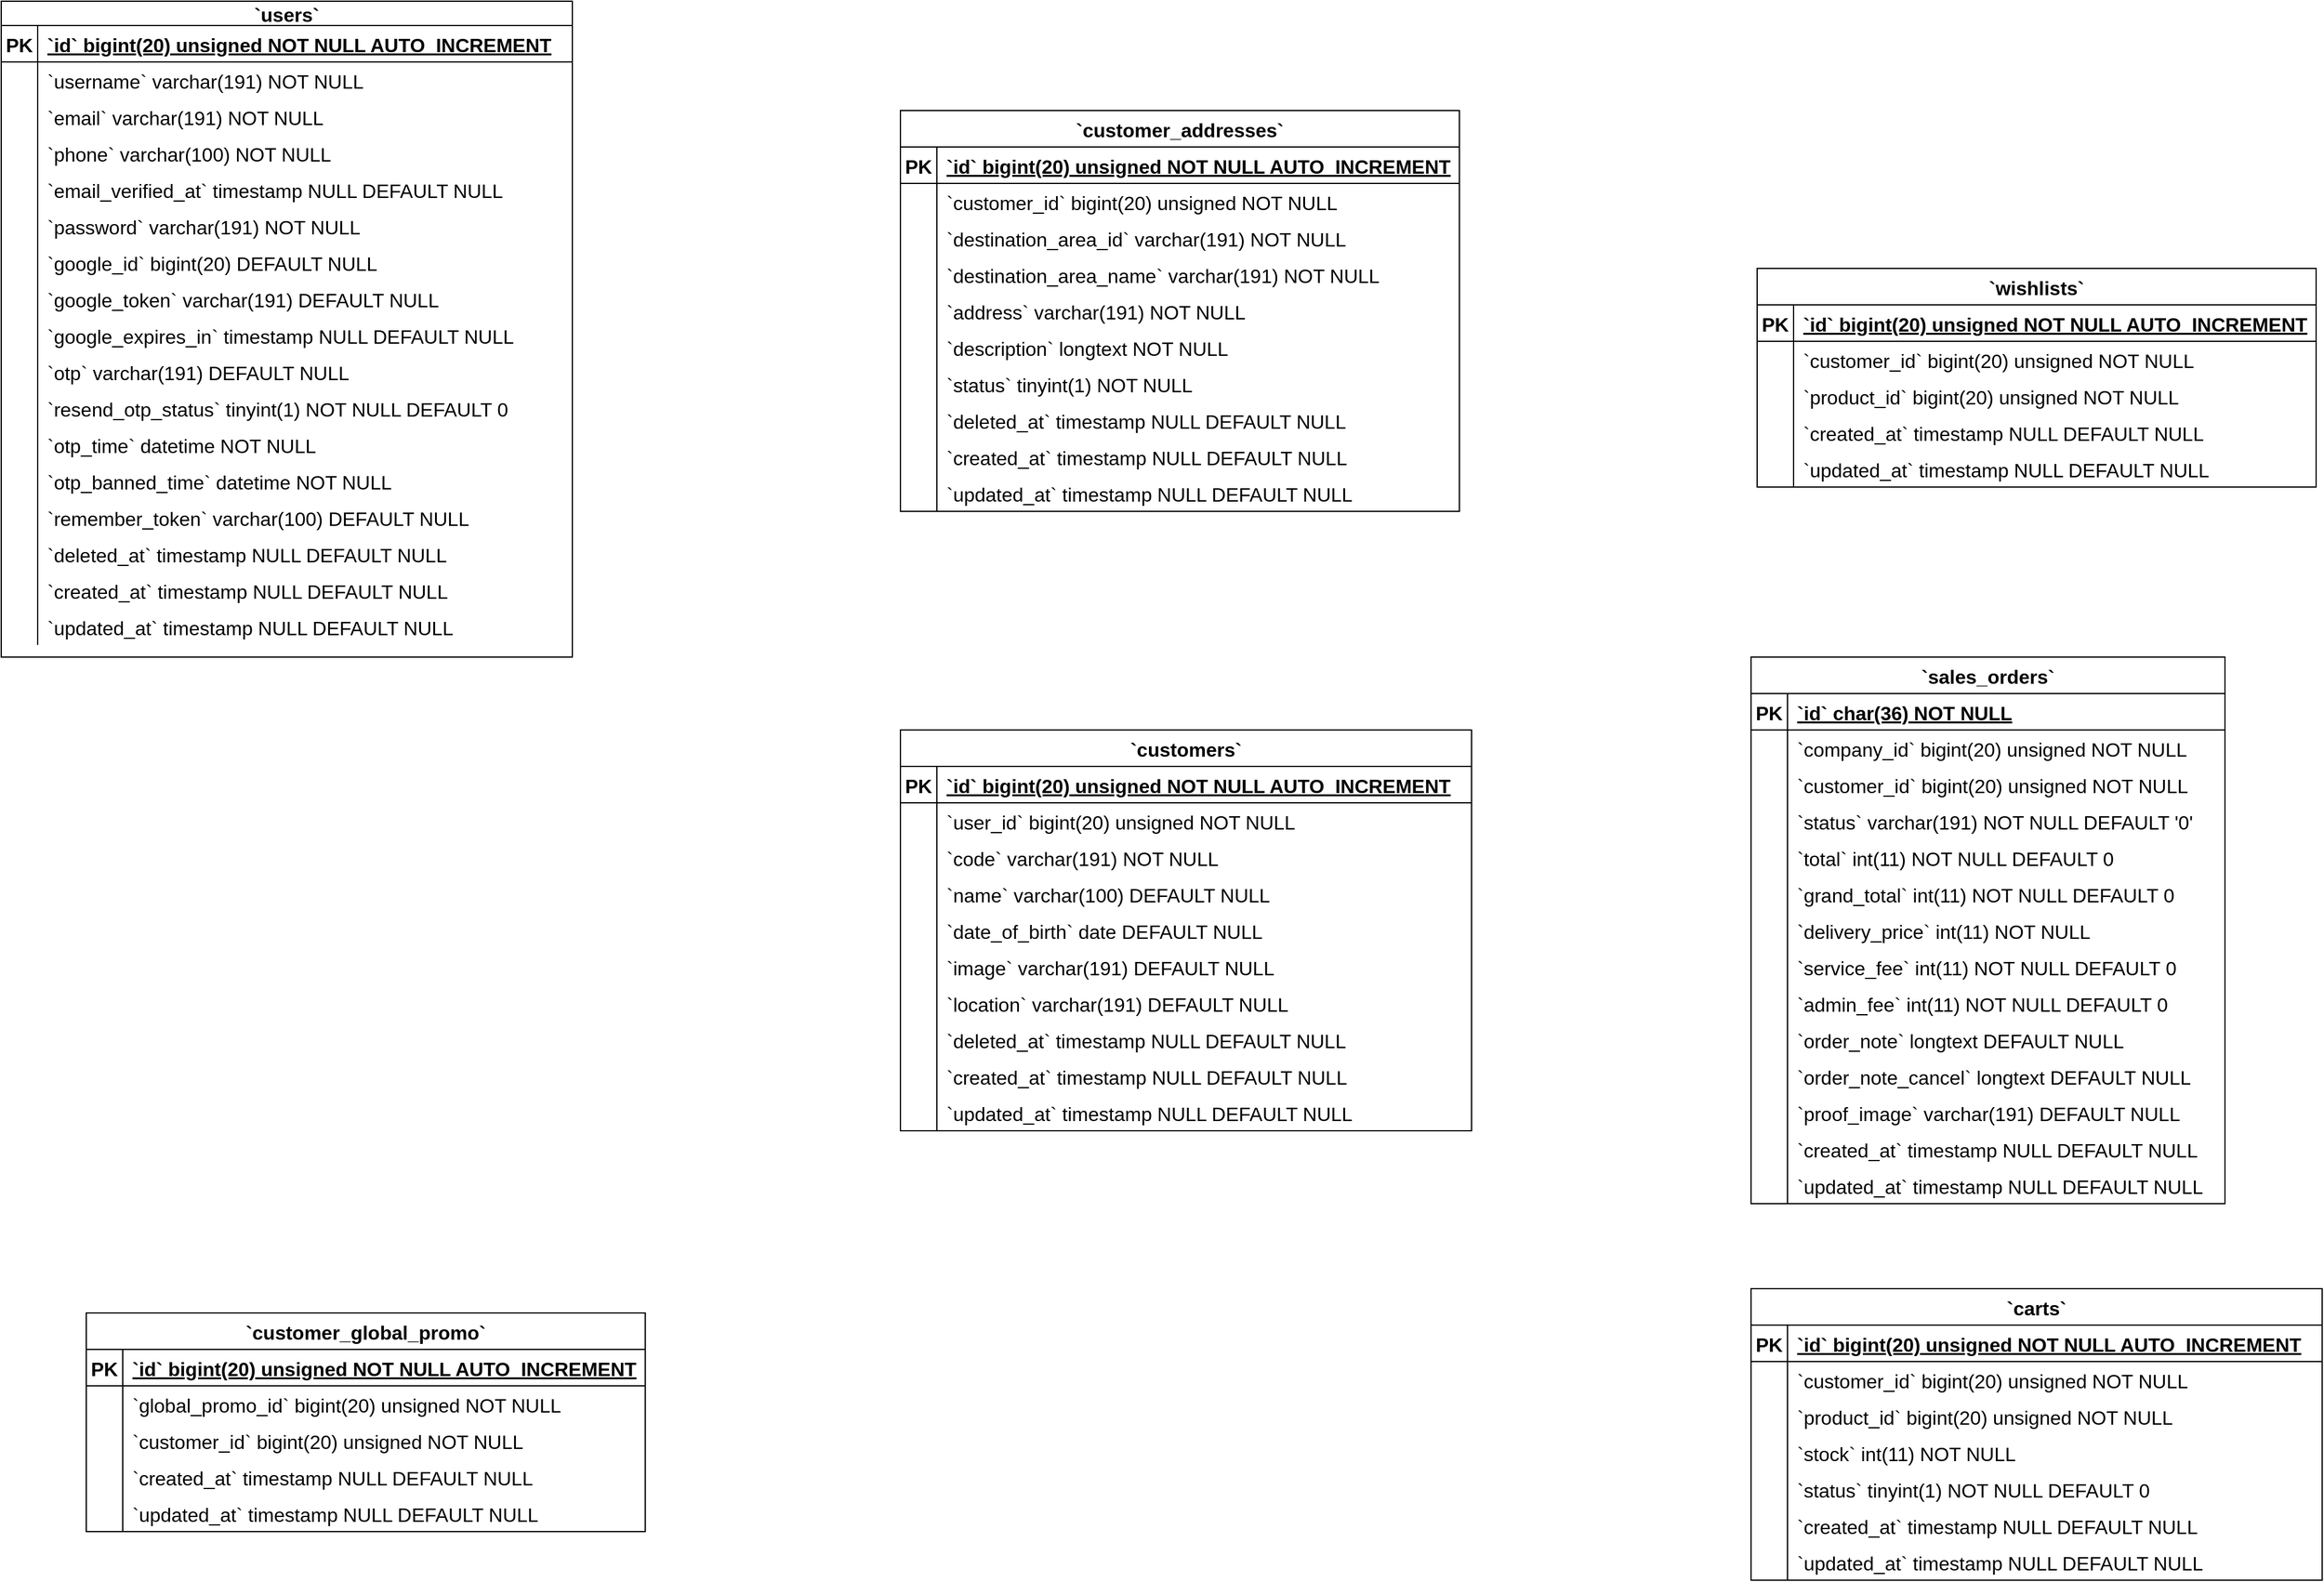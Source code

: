 <mxfile version="24.2.8" type="github">
  <diagram name="Page-1" id="zCETmTMPH5cNdD8UeFdf">
    <mxGraphModel dx="2438" dy="1924" grid="1" gridSize="10" guides="1" tooltips="1" connect="1" arrows="1" fold="1" page="1" pageScale="1" pageWidth="850" pageHeight="1100" math="0" shadow="0">
      <root>
        <mxCell id="0" />
        <mxCell id="1" parent="0" />
        <mxCell id="jExPkeklE35OCbstJm7U-1" value="`users`" style="shape=table;startSize=20;container=1;collapsible=1;childLayout=tableLayout;fixedRows=1;rowLines=0;fontStyle=1;align=center;resizeLast=1;fontSize=16;" vertex="1" parent="1">
          <mxGeometry x="-830" y="-100" width="470" height="540" as="geometry" />
        </mxCell>
        <mxCell id="jExPkeklE35OCbstJm7U-2" value="" style="shape=tableRow;horizontal=0;startSize=0;swimlaneHead=0;swimlaneBody=0;fillColor=none;collapsible=0;dropTarget=0;points=[[0,0.5],[1,0.5]];portConstraint=eastwest;strokeColor=inherit;top=0;left=0;right=0;bottom=1;fontSize=16;" vertex="1" parent="jExPkeklE35OCbstJm7U-1">
          <mxGeometry y="20" width="470" height="30" as="geometry" />
        </mxCell>
        <mxCell id="jExPkeklE35OCbstJm7U-3" value="PK" style="shape=partialRectangle;overflow=hidden;connectable=0;fillColor=none;strokeColor=inherit;top=0;left=0;bottom=0;right=0;fontStyle=1;fontSize=16;" vertex="1" parent="jExPkeklE35OCbstJm7U-2">
          <mxGeometry width="30" height="30" as="geometry">
            <mxRectangle width="30" height="30" as="alternateBounds" />
          </mxGeometry>
        </mxCell>
        <mxCell id="jExPkeklE35OCbstJm7U-4" value="`id` bigint(20) unsigned NOT NULL AUTO_INCREMENT" style="shape=partialRectangle;overflow=hidden;connectable=0;fillColor=none;align=left;strokeColor=inherit;top=0;left=0;bottom=0;right=0;spacingLeft=6;fontStyle=5;fontSize=16;" vertex="1" parent="jExPkeklE35OCbstJm7U-2">
          <mxGeometry x="30" width="440" height="30" as="geometry">
            <mxRectangle width="440" height="30" as="alternateBounds" />
          </mxGeometry>
        </mxCell>
        <mxCell id="jExPkeklE35OCbstJm7U-5" value="" style="shape=tableRow;horizontal=0;startSize=0;swimlaneHead=0;swimlaneBody=0;fillColor=none;collapsible=0;dropTarget=0;points=[[0,0.5],[1,0.5]];portConstraint=eastwest;strokeColor=inherit;top=0;left=0;right=0;bottom=0;fontSize=16;" vertex="1" parent="jExPkeklE35OCbstJm7U-1">
          <mxGeometry y="50" width="470" height="30" as="geometry" />
        </mxCell>
        <mxCell id="jExPkeklE35OCbstJm7U-6" value="" style="shape=partialRectangle;overflow=hidden;connectable=0;fillColor=none;strokeColor=inherit;top=0;left=0;bottom=0;right=0;fontSize=16;" vertex="1" parent="jExPkeklE35OCbstJm7U-5">
          <mxGeometry width="30" height="30" as="geometry">
            <mxRectangle width="30" height="30" as="alternateBounds" />
          </mxGeometry>
        </mxCell>
        <mxCell id="jExPkeklE35OCbstJm7U-7" value="`username` varchar(191) NOT NULL" style="shape=partialRectangle;overflow=hidden;connectable=0;fillColor=none;align=left;strokeColor=inherit;top=0;left=0;bottom=0;right=0;spacingLeft=6;fontSize=16;" vertex="1" parent="jExPkeklE35OCbstJm7U-5">
          <mxGeometry x="30" width="440" height="30" as="geometry">
            <mxRectangle width="440" height="30" as="alternateBounds" />
          </mxGeometry>
        </mxCell>
        <mxCell id="jExPkeklE35OCbstJm7U-8" value="" style="shape=tableRow;horizontal=0;startSize=0;swimlaneHead=0;swimlaneBody=0;fillColor=none;collapsible=0;dropTarget=0;points=[[0,0.5],[1,0.5]];portConstraint=eastwest;strokeColor=inherit;top=0;left=0;right=0;bottom=0;fontSize=16;" vertex="1" parent="jExPkeklE35OCbstJm7U-1">
          <mxGeometry y="80" width="470" height="30" as="geometry" />
        </mxCell>
        <mxCell id="jExPkeklE35OCbstJm7U-9" value="" style="shape=partialRectangle;overflow=hidden;connectable=0;fillColor=none;strokeColor=inherit;top=0;left=0;bottom=0;right=0;fontSize=16;" vertex="1" parent="jExPkeklE35OCbstJm7U-8">
          <mxGeometry width="30" height="30" as="geometry">
            <mxRectangle width="30" height="30" as="alternateBounds" />
          </mxGeometry>
        </mxCell>
        <mxCell id="jExPkeklE35OCbstJm7U-10" value="`email` varchar(191) NOT NULL" style="shape=partialRectangle;overflow=hidden;connectable=0;fillColor=none;align=left;strokeColor=inherit;top=0;left=0;bottom=0;right=0;spacingLeft=6;fontSize=16;" vertex="1" parent="jExPkeklE35OCbstJm7U-8">
          <mxGeometry x="30" width="440" height="30" as="geometry">
            <mxRectangle width="440" height="30" as="alternateBounds" />
          </mxGeometry>
        </mxCell>
        <mxCell id="jExPkeklE35OCbstJm7U-11" value="" style="shape=tableRow;horizontal=0;startSize=0;swimlaneHead=0;swimlaneBody=0;fillColor=none;collapsible=0;dropTarget=0;points=[[0,0.5],[1,0.5]];portConstraint=eastwest;strokeColor=inherit;top=0;left=0;right=0;bottom=0;fontSize=16;" vertex="1" parent="jExPkeklE35OCbstJm7U-1">
          <mxGeometry y="110" width="470" height="30" as="geometry" />
        </mxCell>
        <mxCell id="jExPkeklE35OCbstJm7U-12" value="" style="shape=partialRectangle;overflow=hidden;connectable=0;fillColor=none;strokeColor=inherit;top=0;left=0;bottom=0;right=0;fontSize=16;" vertex="1" parent="jExPkeklE35OCbstJm7U-11">
          <mxGeometry width="30" height="30" as="geometry">
            <mxRectangle width="30" height="30" as="alternateBounds" />
          </mxGeometry>
        </mxCell>
        <mxCell id="jExPkeklE35OCbstJm7U-13" value="`phone` varchar(100) NOT NULL" style="shape=partialRectangle;overflow=hidden;connectable=0;fillColor=none;align=left;strokeColor=inherit;top=0;left=0;bottom=0;right=0;spacingLeft=6;fontSize=16;" vertex="1" parent="jExPkeklE35OCbstJm7U-11">
          <mxGeometry x="30" width="440" height="30" as="geometry">
            <mxRectangle width="440" height="30" as="alternateBounds" />
          </mxGeometry>
        </mxCell>
        <mxCell id="jExPkeklE35OCbstJm7U-14" value="" style="shape=tableRow;horizontal=0;startSize=0;swimlaneHead=0;swimlaneBody=0;fillColor=none;collapsible=0;dropTarget=0;points=[[0,0.5],[1,0.5]];portConstraint=eastwest;strokeColor=inherit;top=0;left=0;right=0;bottom=0;fontSize=16;" vertex="1" parent="jExPkeklE35OCbstJm7U-1">
          <mxGeometry y="140" width="470" height="30" as="geometry" />
        </mxCell>
        <mxCell id="jExPkeklE35OCbstJm7U-15" value="" style="shape=partialRectangle;overflow=hidden;connectable=0;fillColor=none;strokeColor=inherit;top=0;left=0;bottom=0;right=0;fontSize=16;" vertex="1" parent="jExPkeklE35OCbstJm7U-14">
          <mxGeometry width="30" height="30" as="geometry">
            <mxRectangle width="30" height="30" as="alternateBounds" />
          </mxGeometry>
        </mxCell>
        <mxCell id="jExPkeklE35OCbstJm7U-16" value="`email_verified_at` timestamp NULL DEFAULT NULL" style="shape=partialRectangle;overflow=hidden;connectable=0;fillColor=none;align=left;strokeColor=inherit;top=0;left=0;bottom=0;right=0;spacingLeft=6;fontSize=16;" vertex="1" parent="jExPkeklE35OCbstJm7U-14">
          <mxGeometry x="30" width="440" height="30" as="geometry">
            <mxRectangle width="440" height="30" as="alternateBounds" />
          </mxGeometry>
        </mxCell>
        <mxCell id="jExPkeklE35OCbstJm7U-17" value="" style="shape=tableRow;horizontal=0;startSize=0;swimlaneHead=0;swimlaneBody=0;fillColor=none;collapsible=0;dropTarget=0;points=[[0,0.5],[1,0.5]];portConstraint=eastwest;strokeColor=inherit;top=0;left=0;right=0;bottom=0;fontSize=16;" vertex="1" parent="jExPkeklE35OCbstJm7U-1">
          <mxGeometry y="170" width="470" height="30" as="geometry" />
        </mxCell>
        <mxCell id="jExPkeklE35OCbstJm7U-18" value="" style="shape=partialRectangle;overflow=hidden;connectable=0;fillColor=none;strokeColor=inherit;top=0;left=0;bottom=0;right=0;fontSize=16;" vertex="1" parent="jExPkeklE35OCbstJm7U-17">
          <mxGeometry width="30" height="30" as="geometry">
            <mxRectangle width="30" height="30" as="alternateBounds" />
          </mxGeometry>
        </mxCell>
        <mxCell id="jExPkeklE35OCbstJm7U-19" value="`password` varchar(191) NOT NULL" style="shape=partialRectangle;overflow=hidden;connectable=0;fillColor=none;align=left;strokeColor=inherit;top=0;left=0;bottom=0;right=0;spacingLeft=6;fontSize=16;" vertex="1" parent="jExPkeklE35OCbstJm7U-17">
          <mxGeometry x="30" width="440" height="30" as="geometry">
            <mxRectangle width="440" height="30" as="alternateBounds" />
          </mxGeometry>
        </mxCell>
        <mxCell id="jExPkeklE35OCbstJm7U-20" value="" style="shape=tableRow;horizontal=0;startSize=0;swimlaneHead=0;swimlaneBody=0;fillColor=none;collapsible=0;dropTarget=0;points=[[0,0.5],[1,0.5]];portConstraint=eastwest;strokeColor=inherit;top=0;left=0;right=0;bottom=0;fontSize=16;" vertex="1" parent="jExPkeklE35OCbstJm7U-1">
          <mxGeometry y="200" width="470" height="30" as="geometry" />
        </mxCell>
        <mxCell id="jExPkeklE35OCbstJm7U-21" value="" style="shape=partialRectangle;overflow=hidden;connectable=0;fillColor=none;strokeColor=inherit;top=0;left=0;bottom=0;right=0;fontSize=16;" vertex="1" parent="jExPkeklE35OCbstJm7U-20">
          <mxGeometry width="30" height="30" as="geometry">
            <mxRectangle width="30" height="30" as="alternateBounds" />
          </mxGeometry>
        </mxCell>
        <mxCell id="jExPkeklE35OCbstJm7U-22" value="`google_id` bigint(20) DEFAULT NULL" style="shape=partialRectangle;overflow=hidden;connectable=0;fillColor=none;align=left;strokeColor=inherit;top=0;left=0;bottom=0;right=0;spacingLeft=6;fontSize=16;" vertex="1" parent="jExPkeklE35OCbstJm7U-20">
          <mxGeometry x="30" width="440" height="30" as="geometry">
            <mxRectangle width="440" height="30" as="alternateBounds" />
          </mxGeometry>
        </mxCell>
        <mxCell id="jExPkeklE35OCbstJm7U-23" value="" style="shape=tableRow;horizontal=0;startSize=0;swimlaneHead=0;swimlaneBody=0;fillColor=none;collapsible=0;dropTarget=0;points=[[0,0.5],[1,0.5]];portConstraint=eastwest;strokeColor=inherit;top=0;left=0;right=0;bottom=0;fontSize=16;" vertex="1" parent="jExPkeklE35OCbstJm7U-1">
          <mxGeometry y="230" width="470" height="30" as="geometry" />
        </mxCell>
        <mxCell id="jExPkeklE35OCbstJm7U-24" value="" style="shape=partialRectangle;overflow=hidden;connectable=0;fillColor=none;strokeColor=inherit;top=0;left=0;bottom=0;right=0;fontSize=16;" vertex="1" parent="jExPkeklE35OCbstJm7U-23">
          <mxGeometry width="30" height="30" as="geometry">
            <mxRectangle width="30" height="30" as="alternateBounds" />
          </mxGeometry>
        </mxCell>
        <mxCell id="jExPkeklE35OCbstJm7U-25" value="`google_token` varchar(191) DEFAULT NULL" style="shape=partialRectangle;overflow=hidden;connectable=0;fillColor=none;align=left;strokeColor=inherit;top=0;left=0;bottom=0;right=0;spacingLeft=6;fontSize=16;" vertex="1" parent="jExPkeklE35OCbstJm7U-23">
          <mxGeometry x="30" width="440" height="30" as="geometry">
            <mxRectangle width="440" height="30" as="alternateBounds" />
          </mxGeometry>
        </mxCell>
        <mxCell id="jExPkeklE35OCbstJm7U-26" value="" style="shape=tableRow;horizontal=0;startSize=0;swimlaneHead=0;swimlaneBody=0;fillColor=none;collapsible=0;dropTarget=0;points=[[0,0.5],[1,0.5]];portConstraint=eastwest;strokeColor=inherit;top=0;left=0;right=0;bottom=0;fontSize=16;" vertex="1" parent="jExPkeklE35OCbstJm7U-1">
          <mxGeometry y="260" width="470" height="30" as="geometry" />
        </mxCell>
        <mxCell id="jExPkeklE35OCbstJm7U-27" value="" style="shape=partialRectangle;overflow=hidden;connectable=0;fillColor=none;strokeColor=inherit;top=0;left=0;bottom=0;right=0;fontSize=16;" vertex="1" parent="jExPkeklE35OCbstJm7U-26">
          <mxGeometry width="30" height="30" as="geometry">
            <mxRectangle width="30" height="30" as="alternateBounds" />
          </mxGeometry>
        </mxCell>
        <mxCell id="jExPkeklE35OCbstJm7U-28" value="`google_expires_in` timestamp NULL DEFAULT NULL" style="shape=partialRectangle;overflow=hidden;connectable=0;fillColor=none;align=left;strokeColor=inherit;top=0;left=0;bottom=0;right=0;spacingLeft=6;fontSize=16;" vertex="1" parent="jExPkeklE35OCbstJm7U-26">
          <mxGeometry x="30" width="440" height="30" as="geometry">
            <mxRectangle width="440" height="30" as="alternateBounds" />
          </mxGeometry>
        </mxCell>
        <mxCell id="jExPkeklE35OCbstJm7U-29" value="" style="shape=tableRow;horizontal=0;startSize=0;swimlaneHead=0;swimlaneBody=0;fillColor=none;collapsible=0;dropTarget=0;points=[[0,0.5],[1,0.5]];portConstraint=eastwest;strokeColor=inherit;top=0;left=0;right=0;bottom=0;fontSize=16;" vertex="1" parent="jExPkeklE35OCbstJm7U-1">
          <mxGeometry y="290" width="470" height="30" as="geometry" />
        </mxCell>
        <mxCell id="jExPkeklE35OCbstJm7U-30" value="" style="shape=partialRectangle;overflow=hidden;connectable=0;fillColor=none;strokeColor=inherit;top=0;left=0;bottom=0;right=0;fontSize=16;" vertex="1" parent="jExPkeklE35OCbstJm7U-29">
          <mxGeometry width="30" height="30" as="geometry">
            <mxRectangle width="30" height="30" as="alternateBounds" />
          </mxGeometry>
        </mxCell>
        <mxCell id="jExPkeklE35OCbstJm7U-31" value="`otp` varchar(191) DEFAULT NULL" style="shape=partialRectangle;overflow=hidden;connectable=0;fillColor=none;align=left;strokeColor=inherit;top=0;left=0;bottom=0;right=0;spacingLeft=6;fontSize=16;" vertex="1" parent="jExPkeklE35OCbstJm7U-29">
          <mxGeometry x="30" width="440" height="30" as="geometry">
            <mxRectangle width="440" height="30" as="alternateBounds" />
          </mxGeometry>
        </mxCell>
        <mxCell id="jExPkeklE35OCbstJm7U-32" value="" style="shape=tableRow;horizontal=0;startSize=0;swimlaneHead=0;swimlaneBody=0;fillColor=none;collapsible=0;dropTarget=0;points=[[0,0.5],[1,0.5]];portConstraint=eastwest;strokeColor=inherit;top=0;left=0;right=0;bottom=0;fontSize=16;" vertex="1" parent="jExPkeklE35OCbstJm7U-1">
          <mxGeometry y="320" width="470" height="30" as="geometry" />
        </mxCell>
        <mxCell id="jExPkeklE35OCbstJm7U-33" value="" style="shape=partialRectangle;overflow=hidden;connectable=0;fillColor=none;strokeColor=inherit;top=0;left=0;bottom=0;right=0;fontSize=16;" vertex="1" parent="jExPkeklE35OCbstJm7U-32">
          <mxGeometry width="30" height="30" as="geometry">
            <mxRectangle width="30" height="30" as="alternateBounds" />
          </mxGeometry>
        </mxCell>
        <mxCell id="jExPkeklE35OCbstJm7U-34" value="`resend_otp_status` tinyint(1) NOT NULL DEFAULT 0" style="shape=partialRectangle;overflow=hidden;connectable=0;fillColor=none;align=left;strokeColor=inherit;top=0;left=0;bottom=0;right=0;spacingLeft=6;fontSize=16;" vertex="1" parent="jExPkeklE35OCbstJm7U-32">
          <mxGeometry x="30" width="440" height="30" as="geometry">
            <mxRectangle width="440" height="30" as="alternateBounds" />
          </mxGeometry>
        </mxCell>
        <mxCell id="jExPkeklE35OCbstJm7U-35" value="" style="shape=tableRow;horizontal=0;startSize=0;swimlaneHead=0;swimlaneBody=0;fillColor=none;collapsible=0;dropTarget=0;points=[[0,0.5],[1,0.5]];portConstraint=eastwest;strokeColor=inherit;top=0;left=0;right=0;bottom=0;fontSize=16;" vertex="1" parent="jExPkeklE35OCbstJm7U-1">
          <mxGeometry y="350" width="470" height="30" as="geometry" />
        </mxCell>
        <mxCell id="jExPkeklE35OCbstJm7U-36" value="" style="shape=partialRectangle;overflow=hidden;connectable=0;fillColor=none;strokeColor=inherit;top=0;left=0;bottom=0;right=0;fontSize=16;" vertex="1" parent="jExPkeklE35OCbstJm7U-35">
          <mxGeometry width="30" height="30" as="geometry">
            <mxRectangle width="30" height="30" as="alternateBounds" />
          </mxGeometry>
        </mxCell>
        <mxCell id="jExPkeklE35OCbstJm7U-37" value="`otp_time` datetime NOT NULL" style="shape=partialRectangle;overflow=hidden;connectable=0;fillColor=none;align=left;strokeColor=inherit;top=0;left=0;bottom=0;right=0;spacingLeft=6;fontSize=16;" vertex="1" parent="jExPkeklE35OCbstJm7U-35">
          <mxGeometry x="30" width="440" height="30" as="geometry">
            <mxRectangle width="440" height="30" as="alternateBounds" />
          </mxGeometry>
        </mxCell>
        <mxCell id="jExPkeklE35OCbstJm7U-38" value="" style="shape=tableRow;horizontal=0;startSize=0;swimlaneHead=0;swimlaneBody=0;fillColor=none;collapsible=0;dropTarget=0;points=[[0,0.5],[1,0.5]];portConstraint=eastwest;strokeColor=inherit;top=0;left=0;right=0;bottom=0;fontSize=16;" vertex="1" parent="jExPkeklE35OCbstJm7U-1">
          <mxGeometry y="380" width="470" height="30" as="geometry" />
        </mxCell>
        <mxCell id="jExPkeklE35OCbstJm7U-39" value="" style="shape=partialRectangle;overflow=hidden;connectable=0;fillColor=none;strokeColor=inherit;top=0;left=0;bottom=0;right=0;fontSize=16;" vertex="1" parent="jExPkeklE35OCbstJm7U-38">
          <mxGeometry width="30" height="30" as="geometry">
            <mxRectangle width="30" height="30" as="alternateBounds" />
          </mxGeometry>
        </mxCell>
        <mxCell id="jExPkeklE35OCbstJm7U-40" value="`otp_banned_time` datetime NOT NULL" style="shape=partialRectangle;overflow=hidden;connectable=0;fillColor=none;align=left;strokeColor=inherit;top=0;left=0;bottom=0;right=0;spacingLeft=6;fontSize=16;" vertex="1" parent="jExPkeklE35OCbstJm7U-38">
          <mxGeometry x="30" width="440" height="30" as="geometry">
            <mxRectangle width="440" height="30" as="alternateBounds" />
          </mxGeometry>
        </mxCell>
        <mxCell id="jExPkeklE35OCbstJm7U-41" value="" style="shape=tableRow;horizontal=0;startSize=0;swimlaneHead=0;swimlaneBody=0;fillColor=none;collapsible=0;dropTarget=0;points=[[0,0.5],[1,0.5]];portConstraint=eastwest;strokeColor=inherit;top=0;left=0;right=0;bottom=0;fontSize=16;" vertex="1" parent="jExPkeklE35OCbstJm7U-1">
          <mxGeometry y="410" width="470" height="30" as="geometry" />
        </mxCell>
        <mxCell id="jExPkeklE35OCbstJm7U-42" value="" style="shape=partialRectangle;overflow=hidden;connectable=0;fillColor=none;strokeColor=inherit;top=0;left=0;bottom=0;right=0;fontSize=16;" vertex="1" parent="jExPkeklE35OCbstJm7U-41">
          <mxGeometry width="30" height="30" as="geometry">
            <mxRectangle width="30" height="30" as="alternateBounds" />
          </mxGeometry>
        </mxCell>
        <mxCell id="jExPkeklE35OCbstJm7U-43" value="`remember_token` varchar(100) DEFAULT NULL" style="shape=partialRectangle;overflow=hidden;connectable=0;fillColor=none;align=left;strokeColor=inherit;top=0;left=0;bottom=0;right=0;spacingLeft=6;fontSize=16;" vertex="1" parent="jExPkeklE35OCbstJm7U-41">
          <mxGeometry x="30" width="440" height="30" as="geometry">
            <mxRectangle width="440" height="30" as="alternateBounds" />
          </mxGeometry>
        </mxCell>
        <mxCell id="jExPkeklE35OCbstJm7U-44" value="" style="shape=tableRow;horizontal=0;startSize=0;swimlaneHead=0;swimlaneBody=0;fillColor=none;collapsible=0;dropTarget=0;points=[[0,0.5],[1,0.5]];portConstraint=eastwest;strokeColor=inherit;top=0;left=0;right=0;bottom=0;fontSize=16;" vertex="1" parent="jExPkeklE35OCbstJm7U-1">
          <mxGeometry y="440" width="470" height="30" as="geometry" />
        </mxCell>
        <mxCell id="jExPkeklE35OCbstJm7U-45" value="" style="shape=partialRectangle;overflow=hidden;connectable=0;fillColor=none;strokeColor=inherit;top=0;left=0;bottom=0;right=0;fontSize=16;" vertex="1" parent="jExPkeklE35OCbstJm7U-44">
          <mxGeometry width="30" height="30" as="geometry">
            <mxRectangle width="30" height="30" as="alternateBounds" />
          </mxGeometry>
        </mxCell>
        <mxCell id="jExPkeklE35OCbstJm7U-46" value="`deleted_at` timestamp NULL DEFAULT NULL" style="shape=partialRectangle;overflow=hidden;connectable=0;fillColor=none;align=left;strokeColor=inherit;top=0;left=0;bottom=0;right=0;spacingLeft=6;fontSize=16;" vertex="1" parent="jExPkeklE35OCbstJm7U-44">
          <mxGeometry x="30" width="440" height="30" as="geometry">
            <mxRectangle width="440" height="30" as="alternateBounds" />
          </mxGeometry>
        </mxCell>
        <mxCell id="jExPkeklE35OCbstJm7U-47" value="" style="shape=tableRow;horizontal=0;startSize=0;swimlaneHead=0;swimlaneBody=0;fillColor=none;collapsible=0;dropTarget=0;points=[[0,0.5],[1,0.5]];portConstraint=eastwest;strokeColor=inherit;top=0;left=0;right=0;bottom=0;fontSize=16;" vertex="1" parent="jExPkeklE35OCbstJm7U-1">
          <mxGeometry y="470" width="470" height="30" as="geometry" />
        </mxCell>
        <mxCell id="jExPkeklE35OCbstJm7U-48" value="" style="shape=partialRectangle;overflow=hidden;connectable=0;fillColor=none;strokeColor=inherit;top=0;left=0;bottom=0;right=0;fontSize=16;" vertex="1" parent="jExPkeklE35OCbstJm7U-47">
          <mxGeometry width="30" height="30" as="geometry">
            <mxRectangle width="30" height="30" as="alternateBounds" />
          </mxGeometry>
        </mxCell>
        <mxCell id="jExPkeklE35OCbstJm7U-49" value="`created_at` timestamp NULL DEFAULT NULL" style="shape=partialRectangle;overflow=hidden;connectable=0;fillColor=none;align=left;strokeColor=inherit;top=0;left=0;bottom=0;right=0;spacingLeft=6;fontSize=16;" vertex="1" parent="jExPkeklE35OCbstJm7U-47">
          <mxGeometry x="30" width="440" height="30" as="geometry">
            <mxRectangle width="440" height="30" as="alternateBounds" />
          </mxGeometry>
        </mxCell>
        <mxCell id="jExPkeklE35OCbstJm7U-50" value="" style="shape=tableRow;horizontal=0;startSize=0;swimlaneHead=0;swimlaneBody=0;fillColor=none;collapsible=0;dropTarget=0;points=[[0,0.5],[1,0.5]];portConstraint=eastwest;strokeColor=inherit;top=0;left=0;right=0;bottom=0;fontSize=16;" vertex="1" parent="jExPkeklE35OCbstJm7U-1">
          <mxGeometry y="500" width="470" height="30" as="geometry" />
        </mxCell>
        <mxCell id="jExPkeklE35OCbstJm7U-51" value="" style="shape=partialRectangle;overflow=hidden;connectable=0;fillColor=none;strokeColor=inherit;top=0;left=0;bottom=0;right=0;fontSize=16;" vertex="1" parent="jExPkeklE35OCbstJm7U-50">
          <mxGeometry width="30" height="30" as="geometry">
            <mxRectangle width="30" height="30" as="alternateBounds" />
          </mxGeometry>
        </mxCell>
        <mxCell id="jExPkeklE35OCbstJm7U-52" value="`updated_at` timestamp NULL DEFAULT NULL" style="shape=partialRectangle;overflow=hidden;connectable=0;fillColor=none;align=left;strokeColor=inherit;top=0;left=0;bottom=0;right=0;spacingLeft=6;fontSize=16;" vertex="1" parent="jExPkeklE35OCbstJm7U-50">
          <mxGeometry x="30" width="440" height="30" as="geometry">
            <mxRectangle width="440" height="30" as="alternateBounds" />
          </mxGeometry>
        </mxCell>
        <mxCell id="jExPkeklE35OCbstJm7U-62" value="`customers`" style="shape=table;startSize=30;container=1;collapsible=1;childLayout=tableLayout;fixedRows=1;rowLines=0;fontStyle=1;align=center;resizeLast=1;fontSize=16;" vertex="1" parent="1">
          <mxGeometry x="-90" y="500" width="470" height="330" as="geometry" />
        </mxCell>
        <mxCell id="jExPkeklE35OCbstJm7U-63" value="" style="shape=tableRow;horizontal=0;startSize=0;swimlaneHead=0;swimlaneBody=0;fillColor=none;collapsible=0;dropTarget=0;points=[[0,0.5],[1,0.5]];portConstraint=eastwest;strokeColor=inherit;top=0;left=0;right=0;bottom=1;fontSize=16;" vertex="1" parent="jExPkeklE35OCbstJm7U-62">
          <mxGeometry y="30" width="470" height="30" as="geometry" />
        </mxCell>
        <mxCell id="jExPkeklE35OCbstJm7U-64" value="PK" style="shape=partialRectangle;overflow=hidden;connectable=0;fillColor=none;strokeColor=inherit;top=0;left=0;bottom=0;right=0;fontStyle=1;fontSize=16;" vertex="1" parent="jExPkeklE35OCbstJm7U-63">
          <mxGeometry width="30" height="30" as="geometry">
            <mxRectangle width="30" height="30" as="alternateBounds" />
          </mxGeometry>
        </mxCell>
        <mxCell id="jExPkeklE35OCbstJm7U-65" value="`id` bigint(20) unsigned NOT NULL AUTO_INCREMENT" style="shape=partialRectangle;overflow=hidden;connectable=0;fillColor=none;align=left;strokeColor=inherit;top=0;left=0;bottom=0;right=0;spacingLeft=6;fontStyle=5;fontSize=16;" vertex="1" parent="jExPkeklE35OCbstJm7U-63">
          <mxGeometry x="30" width="440" height="30" as="geometry">
            <mxRectangle width="440" height="30" as="alternateBounds" />
          </mxGeometry>
        </mxCell>
        <mxCell id="jExPkeklE35OCbstJm7U-66" value="" style="shape=tableRow;horizontal=0;startSize=0;swimlaneHead=0;swimlaneBody=0;fillColor=none;collapsible=0;dropTarget=0;points=[[0,0.5],[1,0.5]];portConstraint=eastwest;strokeColor=inherit;top=0;left=0;right=0;bottom=0;fontSize=16;" vertex="1" parent="jExPkeklE35OCbstJm7U-62">
          <mxGeometry y="60" width="470" height="30" as="geometry" />
        </mxCell>
        <mxCell id="jExPkeklE35OCbstJm7U-67" value="" style="shape=partialRectangle;overflow=hidden;connectable=0;fillColor=none;strokeColor=inherit;top=0;left=0;bottom=0;right=0;fontSize=16;" vertex="1" parent="jExPkeklE35OCbstJm7U-66">
          <mxGeometry width="30" height="30" as="geometry">
            <mxRectangle width="30" height="30" as="alternateBounds" />
          </mxGeometry>
        </mxCell>
        <mxCell id="jExPkeklE35OCbstJm7U-68" value="`user_id` bigint(20) unsigned NOT NULL" style="shape=partialRectangle;overflow=hidden;connectable=0;fillColor=none;align=left;strokeColor=inherit;top=0;left=0;bottom=0;right=0;spacingLeft=6;fontSize=16;" vertex="1" parent="jExPkeklE35OCbstJm7U-66">
          <mxGeometry x="30" width="440" height="30" as="geometry">
            <mxRectangle width="440" height="30" as="alternateBounds" />
          </mxGeometry>
        </mxCell>
        <mxCell id="jExPkeklE35OCbstJm7U-69" value="" style="shape=tableRow;horizontal=0;startSize=0;swimlaneHead=0;swimlaneBody=0;fillColor=none;collapsible=0;dropTarget=0;points=[[0,0.5],[1,0.5]];portConstraint=eastwest;strokeColor=inherit;top=0;left=0;right=0;bottom=0;fontSize=16;" vertex="1" parent="jExPkeklE35OCbstJm7U-62">
          <mxGeometry y="90" width="470" height="30" as="geometry" />
        </mxCell>
        <mxCell id="jExPkeklE35OCbstJm7U-70" value="" style="shape=partialRectangle;overflow=hidden;connectable=0;fillColor=none;strokeColor=inherit;top=0;left=0;bottom=0;right=0;fontSize=16;" vertex="1" parent="jExPkeklE35OCbstJm7U-69">
          <mxGeometry width="30" height="30" as="geometry">
            <mxRectangle width="30" height="30" as="alternateBounds" />
          </mxGeometry>
        </mxCell>
        <mxCell id="jExPkeklE35OCbstJm7U-71" value="`code` varchar(191) NOT NULL" style="shape=partialRectangle;overflow=hidden;connectable=0;fillColor=none;align=left;strokeColor=inherit;top=0;left=0;bottom=0;right=0;spacingLeft=6;fontSize=16;" vertex="1" parent="jExPkeklE35OCbstJm7U-69">
          <mxGeometry x="30" width="440" height="30" as="geometry">
            <mxRectangle width="440" height="30" as="alternateBounds" />
          </mxGeometry>
        </mxCell>
        <mxCell id="jExPkeklE35OCbstJm7U-72" value="" style="shape=tableRow;horizontal=0;startSize=0;swimlaneHead=0;swimlaneBody=0;fillColor=none;collapsible=0;dropTarget=0;points=[[0,0.5],[1,0.5]];portConstraint=eastwest;strokeColor=inherit;top=0;left=0;right=0;bottom=0;fontSize=16;" vertex="1" parent="jExPkeklE35OCbstJm7U-62">
          <mxGeometry y="120" width="470" height="30" as="geometry" />
        </mxCell>
        <mxCell id="jExPkeklE35OCbstJm7U-73" value="" style="shape=partialRectangle;overflow=hidden;connectable=0;fillColor=none;strokeColor=inherit;top=0;left=0;bottom=0;right=0;fontSize=16;" vertex="1" parent="jExPkeklE35OCbstJm7U-72">
          <mxGeometry width="30" height="30" as="geometry">
            <mxRectangle width="30" height="30" as="alternateBounds" />
          </mxGeometry>
        </mxCell>
        <mxCell id="jExPkeklE35OCbstJm7U-74" value="`name` varchar(100) DEFAULT NULL" style="shape=partialRectangle;overflow=hidden;connectable=0;fillColor=none;align=left;strokeColor=inherit;top=0;left=0;bottom=0;right=0;spacingLeft=6;fontSize=16;" vertex="1" parent="jExPkeklE35OCbstJm7U-72">
          <mxGeometry x="30" width="440" height="30" as="geometry">
            <mxRectangle width="440" height="30" as="alternateBounds" />
          </mxGeometry>
        </mxCell>
        <mxCell id="jExPkeklE35OCbstJm7U-75" value="" style="shape=tableRow;horizontal=0;startSize=0;swimlaneHead=0;swimlaneBody=0;fillColor=none;collapsible=0;dropTarget=0;points=[[0,0.5],[1,0.5]];portConstraint=eastwest;strokeColor=inherit;top=0;left=0;right=0;bottom=0;fontSize=16;" vertex="1" parent="jExPkeklE35OCbstJm7U-62">
          <mxGeometry y="150" width="470" height="30" as="geometry" />
        </mxCell>
        <mxCell id="jExPkeklE35OCbstJm7U-76" value="" style="shape=partialRectangle;overflow=hidden;connectable=0;fillColor=none;strokeColor=inherit;top=0;left=0;bottom=0;right=0;fontSize=16;" vertex="1" parent="jExPkeklE35OCbstJm7U-75">
          <mxGeometry width="30" height="30" as="geometry">
            <mxRectangle width="30" height="30" as="alternateBounds" />
          </mxGeometry>
        </mxCell>
        <mxCell id="jExPkeklE35OCbstJm7U-77" value="`date_of_birth` date DEFAULT NULL" style="shape=partialRectangle;overflow=hidden;connectable=0;fillColor=none;align=left;strokeColor=inherit;top=0;left=0;bottom=0;right=0;spacingLeft=6;fontSize=16;" vertex="1" parent="jExPkeklE35OCbstJm7U-75">
          <mxGeometry x="30" width="440" height="30" as="geometry">
            <mxRectangle width="440" height="30" as="alternateBounds" />
          </mxGeometry>
        </mxCell>
        <mxCell id="jExPkeklE35OCbstJm7U-78" value="" style="shape=tableRow;horizontal=0;startSize=0;swimlaneHead=0;swimlaneBody=0;fillColor=none;collapsible=0;dropTarget=0;points=[[0,0.5],[1,0.5]];portConstraint=eastwest;strokeColor=inherit;top=0;left=0;right=0;bottom=0;fontSize=16;" vertex="1" parent="jExPkeklE35OCbstJm7U-62">
          <mxGeometry y="180" width="470" height="30" as="geometry" />
        </mxCell>
        <mxCell id="jExPkeklE35OCbstJm7U-79" value="" style="shape=partialRectangle;overflow=hidden;connectable=0;fillColor=none;strokeColor=inherit;top=0;left=0;bottom=0;right=0;fontSize=16;" vertex="1" parent="jExPkeklE35OCbstJm7U-78">
          <mxGeometry width="30" height="30" as="geometry">
            <mxRectangle width="30" height="30" as="alternateBounds" />
          </mxGeometry>
        </mxCell>
        <mxCell id="jExPkeklE35OCbstJm7U-80" value="`image` varchar(191) DEFAULT NULL" style="shape=partialRectangle;overflow=hidden;connectable=0;fillColor=none;align=left;strokeColor=inherit;top=0;left=0;bottom=0;right=0;spacingLeft=6;fontSize=16;" vertex="1" parent="jExPkeklE35OCbstJm7U-78">
          <mxGeometry x="30" width="440" height="30" as="geometry">
            <mxRectangle width="440" height="30" as="alternateBounds" />
          </mxGeometry>
        </mxCell>
        <mxCell id="jExPkeklE35OCbstJm7U-81" value="" style="shape=tableRow;horizontal=0;startSize=0;swimlaneHead=0;swimlaneBody=0;fillColor=none;collapsible=0;dropTarget=0;points=[[0,0.5],[1,0.5]];portConstraint=eastwest;strokeColor=inherit;top=0;left=0;right=0;bottom=0;fontSize=16;" vertex="1" parent="jExPkeklE35OCbstJm7U-62">
          <mxGeometry y="210" width="470" height="30" as="geometry" />
        </mxCell>
        <mxCell id="jExPkeklE35OCbstJm7U-82" value="" style="shape=partialRectangle;overflow=hidden;connectable=0;fillColor=none;strokeColor=inherit;top=0;left=0;bottom=0;right=0;fontSize=16;" vertex="1" parent="jExPkeklE35OCbstJm7U-81">
          <mxGeometry width="30" height="30" as="geometry">
            <mxRectangle width="30" height="30" as="alternateBounds" />
          </mxGeometry>
        </mxCell>
        <mxCell id="jExPkeklE35OCbstJm7U-83" value="`location` varchar(191) DEFAULT NULL" style="shape=partialRectangle;overflow=hidden;connectable=0;fillColor=none;align=left;strokeColor=inherit;top=0;left=0;bottom=0;right=0;spacingLeft=6;fontSize=16;" vertex="1" parent="jExPkeklE35OCbstJm7U-81">
          <mxGeometry x="30" width="440" height="30" as="geometry">
            <mxRectangle width="440" height="30" as="alternateBounds" />
          </mxGeometry>
        </mxCell>
        <mxCell id="jExPkeklE35OCbstJm7U-84" value="" style="shape=tableRow;horizontal=0;startSize=0;swimlaneHead=0;swimlaneBody=0;fillColor=none;collapsible=0;dropTarget=0;points=[[0,0.5],[1,0.5]];portConstraint=eastwest;strokeColor=inherit;top=0;left=0;right=0;bottom=0;fontSize=16;" vertex="1" parent="jExPkeklE35OCbstJm7U-62">
          <mxGeometry y="240" width="470" height="30" as="geometry" />
        </mxCell>
        <mxCell id="jExPkeklE35OCbstJm7U-85" value="" style="shape=partialRectangle;overflow=hidden;connectable=0;fillColor=none;strokeColor=inherit;top=0;left=0;bottom=0;right=0;fontSize=16;" vertex="1" parent="jExPkeklE35OCbstJm7U-84">
          <mxGeometry width="30" height="30" as="geometry">
            <mxRectangle width="30" height="30" as="alternateBounds" />
          </mxGeometry>
        </mxCell>
        <mxCell id="jExPkeklE35OCbstJm7U-86" value="`deleted_at` timestamp NULL DEFAULT NULL" style="shape=partialRectangle;overflow=hidden;connectable=0;fillColor=none;align=left;strokeColor=inherit;top=0;left=0;bottom=0;right=0;spacingLeft=6;fontSize=16;" vertex="1" parent="jExPkeklE35OCbstJm7U-84">
          <mxGeometry x="30" width="440" height="30" as="geometry">
            <mxRectangle width="440" height="30" as="alternateBounds" />
          </mxGeometry>
        </mxCell>
        <mxCell id="jExPkeklE35OCbstJm7U-87" value="" style="shape=tableRow;horizontal=0;startSize=0;swimlaneHead=0;swimlaneBody=0;fillColor=none;collapsible=0;dropTarget=0;points=[[0,0.5],[1,0.5]];portConstraint=eastwest;strokeColor=inherit;top=0;left=0;right=0;bottom=0;fontSize=16;" vertex="1" parent="jExPkeklE35OCbstJm7U-62">
          <mxGeometry y="270" width="470" height="30" as="geometry" />
        </mxCell>
        <mxCell id="jExPkeklE35OCbstJm7U-88" value="" style="shape=partialRectangle;overflow=hidden;connectable=0;fillColor=none;strokeColor=inherit;top=0;left=0;bottom=0;right=0;fontSize=16;" vertex="1" parent="jExPkeklE35OCbstJm7U-87">
          <mxGeometry width="30" height="30" as="geometry">
            <mxRectangle width="30" height="30" as="alternateBounds" />
          </mxGeometry>
        </mxCell>
        <mxCell id="jExPkeklE35OCbstJm7U-89" value="`created_at` timestamp NULL DEFAULT NULL" style="shape=partialRectangle;overflow=hidden;connectable=0;fillColor=none;align=left;strokeColor=inherit;top=0;left=0;bottom=0;right=0;spacingLeft=6;fontSize=16;" vertex="1" parent="jExPkeklE35OCbstJm7U-87">
          <mxGeometry x="30" width="440" height="30" as="geometry">
            <mxRectangle width="440" height="30" as="alternateBounds" />
          </mxGeometry>
        </mxCell>
        <mxCell id="jExPkeklE35OCbstJm7U-90" value="" style="shape=tableRow;horizontal=0;startSize=0;swimlaneHead=0;swimlaneBody=0;fillColor=none;collapsible=0;dropTarget=0;points=[[0,0.5],[1,0.5]];portConstraint=eastwest;strokeColor=inherit;top=0;left=0;right=0;bottom=0;fontSize=16;" vertex="1" parent="jExPkeklE35OCbstJm7U-62">
          <mxGeometry y="300" width="470" height="30" as="geometry" />
        </mxCell>
        <mxCell id="jExPkeklE35OCbstJm7U-91" value="" style="shape=partialRectangle;overflow=hidden;connectable=0;fillColor=none;strokeColor=inherit;top=0;left=0;bottom=0;right=0;fontSize=16;" vertex="1" parent="jExPkeklE35OCbstJm7U-90">
          <mxGeometry width="30" height="30" as="geometry">
            <mxRectangle width="30" height="30" as="alternateBounds" />
          </mxGeometry>
        </mxCell>
        <mxCell id="jExPkeklE35OCbstJm7U-92" value="`updated_at` timestamp NULL DEFAULT NULL" style="shape=partialRectangle;overflow=hidden;connectable=0;fillColor=none;align=left;strokeColor=inherit;top=0;left=0;bottom=0;right=0;spacingLeft=6;fontSize=16;" vertex="1" parent="jExPkeklE35OCbstJm7U-90">
          <mxGeometry x="30" width="440" height="30" as="geometry">
            <mxRectangle width="440" height="30" as="alternateBounds" />
          </mxGeometry>
        </mxCell>
        <mxCell id="jExPkeklE35OCbstJm7U-102" value="`customer_addresses`" style="shape=table;startSize=30;container=1;collapsible=1;childLayout=tableLayout;fixedRows=1;rowLines=0;fontStyle=1;align=center;resizeLast=1;fontSize=16;" vertex="1" parent="1">
          <mxGeometry x="-90" y="-10" width="460" height="330" as="geometry" />
        </mxCell>
        <mxCell id="jExPkeklE35OCbstJm7U-103" value="" style="shape=tableRow;horizontal=0;startSize=0;swimlaneHead=0;swimlaneBody=0;fillColor=none;collapsible=0;dropTarget=0;points=[[0,0.5],[1,0.5]];portConstraint=eastwest;strokeColor=inherit;top=0;left=0;right=0;bottom=1;fontSize=16;" vertex="1" parent="jExPkeklE35OCbstJm7U-102">
          <mxGeometry y="30" width="460" height="30" as="geometry" />
        </mxCell>
        <mxCell id="jExPkeklE35OCbstJm7U-104" value="PK" style="shape=partialRectangle;overflow=hidden;connectable=0;fillColor=none;strokeColor=inherit;top=0;left=0;bottom=0;right=0;fontStyle=1;fontSize=16;" vertex="1" parent="jExPkeklE35OCbstJm7U-103">
          <mxGeometry width="30" height="30" as="geometry">
            <mxRectangle width="30" height="30" as="alternateBounds" />
          </mxGeometry>
        </mxCell>
        <mxCell id="jExPkeklE35OCbstJm7U-105" value="`id` bigint(20) unsigned NOT NULL AUTO_INCREMENT" style="shape=partialRectangle;overflow=hidden;connectable=0;fillColor=none;align=left;strokeColor=inherit;top=0;left=0;bottom=0;right=0;spacingLeft=6;fontStyle=5;fontSize=16;" vertex="1" parent="jExPkeklE35OCbstJm7U-103">
          <mxGeometry x="30" width="430" height="30" as="geometry">
            <mxRectangle width="430" height="30" as="alternateBounds" />
          </mxGeometry>
        </mxCell>
        <mxCell id="jExPkeklE35OCbstJm7U-106" value="" style="shape=tableRow;horizontal=0;startSize=0;swimlaneHead=0;swimlaneBody=0;fillColor=none;collapsible=0;dropTarget=0;points=[[0,0.5],[1,0.5]];portConstraint=eastwest;strokeColor=inherit;top=0;left=0;right=0;bottom=0;fontSize=16;" vertex="1" parent="jExPkeklE35OCbstJm7U-102">
          <mxGeometry y="60" width="460" height="30" as="geometry" />
        </mxCell>
        <mxCell id="jExPkeklE35OCbstJm7U-107" value="" style="shape=partialRectangle;overflow=hidden;connectable=0;fillColor=none;strokeColor=inherit;top=0;left=0;bottom=0;right=0;fontSize=16;" vertex="1" parent="jExPkeklE35OCbstJm7U-106">
          <mxGeometry width="30" height="30" as="geometry">
            <mxRectangle width="30" height="30" as="alternateBounds" />
          </mxGeometry>
        </mxCell>
        <mxCell id="jExPkeklE35OCbstJm7U-108" value="`customer_id` bigint(20) unsigned NOT NULL" style="shape=partialRectangle;overflow=hidden;connectable=0;fillColor=none;align=left;strokeColor=inherit;top=0;left=0;bottom=0;right=0;spacingLeft=6;fontSize=16;" vertex="1" parent="jExPkeklE35OCbstJm7U-106">
          <mxGeometry x="30" width="430" height="30" as="geometry">
            <mxRectangle width="430" height="30" as="alternateBounds" />
          </mxGeometry>
        </mxCell>
        <mxCell id="jExPkeklE35OCbstJm7U-109" value="" style="shape=tableRow;horizontal=0;startSize=0;swimlaneHead=0;swimlaneBody=0;fillColor=none;collapsible=0;dropTarget=0;points=[[0,0.5],[1,0.5]];portConstraint=eastwest;strokeColor=inherit;top=0;left=0;right=0;bottom=0;fontSize=16;" vertex="1" parent="jExPkeklE35OCbstJm7U-102">
          <mxGeometry y="90" width="460" height="30" as="geometry" />
        </mxCell>
        <mxCell id="jExPkeklE35OCbstJm7U-110" value="" style="shape=partialRectangle;overflow=hidden;connectable=0;fillColor=none;strokeColor=inherit;top=0;left=0;bottom=0;right=0;fontSize=16;" vertex="1" parent="jExPkeklE35OCbstJm7U-109">
          <mxGeometry width="30" height="30" as="geometry">
            <mxRectangle width="30" height="30" as="alternateBounds" />
          </mxGeometry>
        </mxCell>
        <mxCell id="jExPkeklE35OCbstJm7U-111" value="`destination_area_id` varchar(191) NOT NULL" style="shape=partialRectangle;overflow=hidden;connectable=0;fillColor=none;align=left;strokeColor=inherit;top=0;left=0;bottom=0;right=0;spacingLeft=6;fontSize=16;" vertex="1" parent="jExPkeklE35OCbstJm7U-109">
          <mxGeometry x="30" width="430" height="30" as="geometry">
            <mxRectangle width="430" height="30" as="alternateBounds" />
          </mxGeometry>
        </mxCell>
        <mxCell id="jExPkeklE35OCbstJm7U-112" value="" style="shape=tableRow;horizontal=0;startSize=0;swimlaneHead=0;swimlaneBody=0;fillColor=none;collapsible=0;dropTarget=0;points=[[0,0.5],[1,0.5]];portConstraint=eastwest;strokeColor=inherit;top=0;left=0;right=0;bottom=0;fontSize=16;" vertex="1" parent="jExPkeklE35OCbstJm7U-102">
          <mxGeometry y="120" width="460" height="30" as="geometry" />
        </mxCell>
        <mxCell id="jExPkeklE35OCbstJm7U-113" value="" style="shape=partialRectangle;overflow=hidden;connectable=0;fillColor=none;strokeColor=inherit;top=0;left=0;bottom=0;right=0;fontSize=16;" vertex="1" parent="jExPkeklE35OCbstJm7U-112">
          <mxGeometry width="30" height="30" as="geometry">
            <mxRectangle width="30" height="30" as="alternateBounds" />
          </mxGeometry>
        </mxCell>
        <mxCell id="jExPkeklE35OCbstJm7U-114" value="`destination_area_name` varchar(191) NOT NULL" style="shape=partialRectangle;overflow=hidden;connectable=0;fillColor=none;align=left;strokeColor=inherit;top=0;left=0;bottom=0;right=0;spacingLeft=6;fontSize=16;" vertex="1" parent="jExPkeklE35OCbstJm7U-112">
          <mxGeometry x="30" width="430" height="30" as="geometry">
            <mxRectangle width="430" height="30" as="alternateBounds" />
          </mxGeometry>
        </mxCell>
        <mxCell id="jExPkeklE35OCbstJm7U-115" value="" style="shape=tableRow;horizontal=0;startSize=0;swimlaneHead=0;swimlaneBody=0;fillColor=none;collapsible=0;dropTarget=0;points=[[0,0.5],[1,0.5]];portConstraint=eastwest;strokeColor=inherit;top=0;left=0;right=0;bottom=0;fontSize=16;" vertex="1" parent="jExPkeklE35OCbstJm7U-102">
          <mxGeometry y="150" width="460" height="30" as="geometry" />
        </mxCell>
        <mxCell id="jExPkeklE35OCbstJm7U-116" value="" style="shape=partialRectangle;overflow=hidden;connectable=0;fillColor=none;strokeColor=inherit;top=0;left=0;bottom=0;right=0;fontSize=16;" vertex="1" parent="jExPkeklE35OCbstJm7U-115">
          <mxGeometry width="30" height="30" as="geometry">
            <mxRectangle width="30" height="30" as="alternateBounds" />
          </mxGeometry>
        </mxCell>
        <mxCell id="jExPkeklE35OCbstJm7U-117" value="`address` varchar(191) NOT NULL" style="shape=partialRectangle;overflow=hidden;connectable=0;fillColor=none;align=left;strokeColor=inherit;top=0;left=0;bottom=0;right=0;spacingLeft=6;fontSize=16;" vertex="1" parent="jExPkeklE35OCbstJm7U-115">
          <mxGeometry x="30" width="430" height="30" as="geometry">
            <mxRectangle width="430" height="30" as="alternateBounds" />
          </mxGeometry>
        </mxCell>
        <mxCell id="jExPkeklE35OCbstJm7U-118" value="" style="shape=tableRow;horizontal=0;startSize=0;swimlaneHead=0;swimlaneBody=0;fillColor=none;collapsible=0;dropTarget=0;points=[[0,0.5],[1,0.5]];portConstraint=eastwest;strokeColor=inherit;top=0;left=0;right=0;bottom=0;fontSize=16;" vertex="1" parent="jExPkeklE35OCbstJm7U-102">
          <mxGeometry y="180" width="460" height="30" as="geometry" />
        </mxCell>
        <mxCell id="jExPkeklE35OCbstJm7U-119" value="" style="shape=partialRectangle;overflow=hidden;connectable=0;fillColor=none;strokeColor=inherit;top=0;left=0;bottom=0;right=0;fontSize=16;" vertex="1" parent="jExPkeklE35OCbstJm7U-118">
          <mxGeometry width="30" height="30" as="geometry">
            <mxRectangle width="30" height="30" as="alternateBounds" />
          </mxGeometry>
        </mxCell>
        <mxCell id="jExPkeklE35OCbstJm7U-120" value="`description` longtext NOT NULL" style="shape=partialRectangle;overflow=hidden;connectable=0;fillColor=none;align=left;strokeColor=inherit;top=0;left=0;bottom=0;right=0;spacingLeft=6;fontSize=16;" vertex="1" parent="jExPkeklE35OCbstJm7U-118">
          <mxGeometry x="30" width="430" height="30" as="geometry">
            <mxRectangle width="430" height="30" as="alternateBounds" />
          </mxGeometry>
        </mxCell>
        <mxCell id="jExPkeklE35OCbstJm7U-121" value="" style="shape=tableRow;horizontal=0;startSize=0;swimlaneHead=0;swimlaneBody=0;fillColor=none;collapsible=0;dropTarget=0;points=[[0,0.5],[1,0.5]];portConstraint=eastwest;strokeColor=inherit;top=0;left=0;right=0;bottom=0;fontSize=16;" vertex="1" parent="jExPkeklE35OCbstJm7U-102">
          <mxGeometry y="210" width="460" height="30" as="geometry" />
        </mxCell>
        <mxCell id="jExPkeklE35OCbstJm7U-122" value="" style="shape=partialRectangle;overflow=hidden;connectable=0;fillColor=none;strokeColor=inherit;top=0;left=0;bottom=0;right=0;fontSize=16;" vertex="1" parent="jExPkeklE35OCbstJm7U-121">
          <mxGeometry width="30" height="30" as="geometry">
            <mxRectangle width="30" height="30" as="alternateBounds" />
          </mxGeometry>
        </mxCell>
        <mxCell id="jExPkeklE35OCbstJm7U-123" value="`status` tinyint(1) NOT NULL" style="shape=partialRectangle;overflow=hidden;connectable=0;fillColor=none;align=left;strokeColor=inherit;top=0;left=0;bottom=0;right=0;spacingLeft=6;fontSize=16;" vertex="1" parent="jExPkeklE35OCbstJm7U-121">
          <mxGeometry x="30" width="430" height="30" as="geometry">
            <mxRectangle width="430" height="30" as="alternateBounds" />
          </mxGeometry>
        </mxCell>
        <mxCell id="jExPkeklE35OCbstJm7U-124" value="" style="shape=tableRow;horizontal=0;startSize=0;swimlaneHead=0;swimlaneBody=0;fillColor=none;collapsible=0;dropTarget=0;points=[[0,0.5],[1,0.5]];portConstraint=eastwest;strokeColor=inherit;top=0;left=0;right=0;bottom=0;fontSize=16;" vertex="1" parent="jExPkeklE35OCbstJm7U-102">
          <mxGeometry y="240" width="460" height="30" as="geometry" />
        </mxCell>
        <mxCell id="jExPkeklE35OCbstJm7U-125" value="" style="shape=partialRectangle;overflow=hidden;connectable=0;fillColor=none;strokeColor=inherit;top=0;left=0;bottom=0;right=0;fontSize=16;" vertex="1" parent="jExPkeklE35OCbstJm7U-124">
          <mxGeometry width="30" height="30" as="geometry">
            <mxRectangle width="30" height="30" as="alternateBounds" />
          </mxGeometry>
        </mxCell>
        <mxCell id="jExPkeklE35OCbstJm7U-126" value="`deleted_at` timestamp NULL DEFAULT NULL" style="shape=partialRectangle;overflow=hidden;connectable=0;fillColor=none;align=left;strokeColor=inherit;top=0;left=0;bottom=0;right=0;spacingLeft=6;fontSize=16;" vertex="1" parent="jExPkeklE35OCbstJm7U-124">
          <mxGeometry x="30" width="430" height="30" as="geometry">
            <mxRectangle width="430" height="30" as="alternateBounds" />
          </mxGeometry>
        </mxCell>
        <mxCell id="jExPkeklE35OCbstJm7U-127" value="" style="shape=tableRow;horizontal=0;startSize=0;swimlaneHead=0;swimlaneBody=0;fillColor=none;collapsible=0;dropTarget=0;points=[[0,0.5],[1,0.5]];portConstraint=eastwest;strokeColor=inherit;top=0;left=0;right=0;bottom=0;fontSize=16;" vertex="1" parent="jExPkeklE35OCbstJm7U-102">
          <mxGeometry y="270" width="460" height="30" as="geometry" />
        </mxCell>
        <mxCell id="jExPkeklE35OCbstJm7U-128" value="" style="shape=partialRectangle;overflow=hidden;connectable=0;fillColor=none;strokeColor=inherit;top=0;left=0;bottom=0;right=0;fontSize=16;" vertex="1" parent="jExPkeklE35OCbstJm7U-127">
          <mxGeometry width="30" height="30" as="geometry">
            <mxRectangle width="30" height="30" as="alternateBounds" />
          </mxGeometry>
        </mxCell>
        <mxCell id="jExPkeklE35OCbstJm7U-129" value="`created_at` timestamp NULL DEFAULT NULL" style="shape=partialRectangle;overflow=hidden;connectable=0;fillColor=none;align=left;strokeColor=inherit;top=0;left=0;bottom=0;right=0;spacingLeft=6;fontSize=16;" vertex="1" parent="jExPkeklE35OCbstJm7U-127">
          <mxGeometry x="30" width="430" height="30" as="geometry">
            <mxRectangle width="430" height="30" as="alternateBounds" />
          </mxGeometry>
        </mxCell>
        <mxCell id="jExPkeklE35OCbstJm7U-130" value="" style="shape=tableRow;horizontal=0;startSize=0;swimlaneHead=0;swimlaneBody=0;fillColor=none;collapsible=0;dropTarget=0;points=[[0,0.5],[1,0.5]];portConstraint=eastwest;strokeColor=inherit;top=0;left=0;right=0;bottom=0;fontSize=16;" vertex="1" parent="jExPkeklE35OCbstJm7U-102">
          <mxGeometry y="300" width="460" height="30" as="geometry" />
        </mxCell>
        <mxCell id="jExPkeklE35OCbstJm7U-131" value="" style="shape=partialRectangle;overflow=hidden;connectable=0;fillColor=none;strokeColor=inherit;top=0;left=0;bottom=0;right=0;fontSize=16;" vertex="1" parent="jExPkeklE35OCbstJm7U-130">
          <mxGeometry width="30" height="30" as="geometry">
            <mxRectangle width="30" height="30" as="alternateBounds" />
          </mxGeometry>
        </mxCell>
        <mxCell id="jExPkeklE35OCbstJm7U-132" value="`updated_at` timestamp NULL DEFAULT NULL" style="shape=partialRectangle;overflow=hidden;connectable=0;fillColor=none;align=left;strokeColor=inherit;top=0;left=0;bottom=0;right=0;spacingLeft=6;fontSize=16;" vertex="1" parent="jExPkeklE35OCbstJm7U-130">
          <mxGeometry x="30" width="430" height="30" as="geometry">
            <mxRectangle width="430" height="30" as="alternateBounds" />
          </mxGeometry>
        </mxCell>
        <mxCell id="jExPkeklE35OCbstJm7U-139" value="`carts`" style="shape=table;startSize=30;container=1;collapsible=1;childLayout=tableLayout;fixedRows=1;rowLines=0;fontStyle=1;align=center;resizeLast=1;fontSize=16;" vertex="1" parent="1">
          <mxGeometry x="610" y="960" width="470" height="240" as="geometry" />
        </mxCell>
        <mxCell id="jExPkeklE35OCbstJm7U-140" value="" style="shape=tableRow;horizontal=0;startSize=0;swimlaneHead=0;swimlaneBody=0;fillColor=none;collapsible=0;dropTarget=0;points=[[0,0.5],[1,0.5]];portConstraint=eastwest;strokeColor=inherit;top=0;left=0;right=0;bottom=1;fontSize=16;" vertex="1" parent="jExPkeklE35OCbstJm7U-139">
          <mxGeometry y="30" width="470" height="30" as="geometry" />
        </mxCell>
        <mxCell id="jExPkeklE35OCbstJm7U-141" value="PK" style="shape=partialRectangle;overflow=hidden;connectable=0;fillColor=none;strokeColor=inherit;top=0;left=0;bottom=0;right=0;fontStyle=1;fontSize=16;" vertex="1" parent="jExPkeklE35OCbstJm7U-140">
          <mxGeometry width="30" height="30" as="geometry">
            <mxRectangle width="30" height="30" as="alternateBounds" />
          </mxGeometry>
        </mxCell>
        <mxCell id="jExPkeklE35OCbstJm7U-142" value="`id` bigint(20) unsigned NOT NULL AUTO_INCREMENT" style="shape=partialRectangle;overflow=hidden;connectable=0;fillColor=none;align=left;strokeColor=inherit;top=0;left=0;bottom=0;right=0;spacingLeft=6;fontStyle=5;fontSize=16;" vertex="1" parent="jExPkeklE35OCbstJm7U-140">
          <mxGeometry x="30" width="440" height="30" as="geometry">
            <mxRectangle width="440" height="30" as="alternateBounds" />
          </mxGeometry>
        </mxCell>
        <mxCell id="jExPkeklE35OCbstJm7U-143" value="" style="shape=tableRow;horizontal=0;startSize=0;swimlaneHead=0;swimlaneBody=0;fillColor=none;collapsible=0;dropTarget=0;points=[[0,0.5],[1,0.5]];portConstraint=eastwest;strokeColor=inherit;top=0;left=0;right=0;bottom=0;fontSize=16;" vertex="1" parent="jExPkeklE35OCbstJm7U-139">
          <mxGeometry y="60" width="470" height="30" as="geometry" />
        </mxCell>
        <mxCell id="jExPkeklE35OCbstJm7U-144" value="" style="shape=partialRectangle;overflow=hidden;connectable=0;fillColor=none;strokeColor=inherit;top=0;left=0;bottom=0;right=0;fontSize=16;" vertex="1" parent="jExPkeklE35OCbstJm7U-143">
          <mxGeometry width="30" height="30" as="geometry">
            <mxRectangle width="30" height="30" as="alternateBounds" />
          </mxGeometry>
        </mxCell>
        <mxCell id="jExPkeklE35OCbstJm7U-145" value="`customer_id` bigint(20) unsigned NOT NULL" style="shape=partialRectangle;overflow=hidden;connectable=0;fillColor=none;align=left;strokeColor=inherit;top=0;left=0;bottom=0;right=0;spacingLeft=6;fontSize=16;" vertex="1" parent="jExPkeklE35OCbstJm7U-143">
          <mxGeometry x="30" width="440" height="30" as="geometry">
            <mxRectangle width="440" height="30" as="alternateBounds" />
          </mxGeometry>
        </mxCell>
        <mxCell id="jExPkeklE35OCbstJm7U-146" value="" style="shape=tableRow;horizontal=0;startSize=0;swimlaneHead=0;swimlaneBody=0;fillColor=none;collapsible=0;dropTarget=0;points=[[0,0.5],[1,0.5]];portConstraint=eastwest;strokeColor=inherit;top=0;left=0;right=0;bottom=0;fontSize=16;" vertex="1" parent="jExPkeklE35OCbstJm7U-139">
          <mxGeometry y="90" width="470" height="30" as="geometry" />
        </mxCell>
        <mxCell id="jExPkeklE35OCbstJm7U-147" value="" style="shape=partialRectangle;overflow=hidden;connectable=0;fillColor=none;strokeColor=inherit;top=0;left=0;bottom=0;right=0;fontSize=16;" vertex="1" parent="jExPkeklE35OCbstJm7U-146">
          <mxGeometry width="30" height="30" as="geometry">
            <mxRectangle width="30" height="30" as="alternateBounds" />
          </mxGeometry>
        </mxCell>
        <mxCell id="jExPkeklE35OCbstJm7U-148" value="`product_id` bigint(20) unsigned NOT NULL" style="shape=partialRectangle;overflow=hidden;connectable=0;fillColor=none;align=left;strokeColor=inherit;top=0;left=0;bottom=0;right=0;spacingLeft=6;fontSize=16;" vertex="1" parent="jExPkeklE35OCbstJm7U-146">
          <mxGeometry x="30" width="440" height="30" as="geometry">
            <mxRectangle width="440" height="30" as="alternateBounds" />
          </mxGeometry>
        </mxCell>
        <mxCell id="jExPkeklE35OCbstJm7U-149" value="" style="shape=tableRow;horizontal=0;startSize=0;swimlaneHead=0;swimlaneBody=0;fillColor=none;collapsible=0;dropTarget=0;points=[[0,0.5],[1,0.5]];portConstraint=eastwest;strokeColor=inherit;top=0;left=0;right=0;bottom=0;fontSize=16;" vertex="1" parent="jExPkeklE35OCbstJm7U-139">
          <mxGeometry y="120" width="470" height="30" as="geometry" />
        </mxCell>
        <mxCell id="jExPkeklE35OCbstJm7U-150" value="" style="shape=partialRectangle;overflow=hidden;connectable=0;fillColor=none;strokeColor=inherit;top=0;left=0;bottom=0;right=0;fontSize=16;" vertex="1" parent="jExPkeklE35OCbstJm7U-149">
          <mxGeometry width="30" height="30" as="geometry">
            <mxRectangle width="30" height="30" as="alternateBounds" />
          </mxGeometry>
        </mxCell>
        <mxCell id="jExPkeklE35OCbstJm7U-151" value="`stock` int(11) NOT NULL" style="shape=partialRectangle;overflow=hidden;connectable=0;fillColor=none;align=left;strokeColor=inherit;top=0;left=0;bottom=0;right=0;spacingLeft=6;fontSize=16;" vertex="1" parent="jExPkeklE35OCbstJm7U-149">
          <mxGeometry x="30" width="440" height="30" as="geometry">
            <mxRectangle width="440" height="30" as="alternateBounds" />
          </mxGeometry>
        </mxCell>
        <mxCell id="jExPkeklE35OCbstJm7U-152" value="" style="shape=tableRow;horizontal=0;startSize=0;swimlaneHead=0;swimlaneBody=0;fillColor=none;collapsible=0;dropTarget=0;points=[[0,0.5],[1,0.5]];portConstraint=eastwest;strokeColor=inherit;top=0;left=0;right=0;bottom=0;fontSize=16;" vertex="1" parent="jExPkeklE35OCbstJm7U-139">
          <mxGeometry y="150" width="470" height="30" as="geometry" />
        </mxCell>
        <mxCell id="jExPkeklE35OCbstJm7U-153" value="" style="shape=partialRectangle;overflow=hidden;connectable=0;fillColor=none;strokeColor=inherit;top=0;left=0;bottom=0;right=0;fontSize=16;" vertex="1" parent="jExPkeklE35OCbstJm7U-152">
          <mxGeometry width="30" height="30" as="geometry">
            <mxRectangle width="30" height="30" as="alternateBounds" />
          </mxGeometry>
        </mxCell>
        <mxCell id="jExPkeklE35OCbstJm7U-154" value="`status` tinyint(1) NOT NULL DEFAULT 0" style="shape=partialRectangle;overflow=hidden;connectable=0;fillColor=none;align=left;strokeColor=inherit;top=0;left=0;bottom=0;right=0;spacingLeft=6;fontSize=16;" vertex="1" parent="jExPkeklE35OCbstJm7U-152">
          <mxGeometry x="30" width="440" height="30" as="geometry">
            <mxRectangle width="440" height="30" as="alternateBounds" />
          </mxGeometry>
        </mxCell>
        <mxCell id="jExPkeklE35OCbstJm7U-155" value="" style="shape=tableRow;horizontal=0;startSize=0;swimlaneHead=0;swimlaneBody=0;fillColor=none;collapsible=0;dropTarget=0;points=[[0,0.5],[1,0.5]];portConstraint=eastwest;strokeColor=inherit;top=0;left=0;right=0;bottom=0;fontSize=16;" vertex="1" parent="jExPkeklE35OCbstJm7U-139">
          <mxGeometry y="180" width="470" height="30" as="geometry" />
        </mxCell>
        <mxCell id="jExPkeklE35OCbstJm7U-156" value="" style="shape=partialRectangle;overflow=hidden;connectable=0;fillColor=none;strokeColor=inherit;top=0;left=0;bottom=0;right=0;fontSize=16;" vertex="1" parent="jExPkeklE35OCbstJm7U-155">
          <mxGeometry width="30" height="30" as="geometry">
            <mxRectangle width="30" height="30" as="alternateBounds" />
          </mxGeometry>
        </mxCell>
        <mxCell id="jExPkeklE35OCbstJm7U-157" value="`created_at` timestamp NULL DEFAULT NULL" style="shape=partialRectangle;overflow=hidden;connectable=0;fillColor=none;align=left;strokeColor=inherit;top=0;left=0;bottom=0;right=0;spacingLeft=6;fontSize=16;" vertex="1" parent="jExPkeklE35OCbstJm7U-155">
          <mxGeometry x="30" width="440" height="30" as="geometry">
            <mxRectangle width="440" height="30" as="alternateBounds" />
          </mxGeometry>
        </mxCell>
        <mxCell id="jExPkeklE35OCbstJm7U-158" value="" style="shape=tableRow;horizontal=0;startSize=0;swimlaneHead=0;swimlaneBody=0;fillColor=none;collapsible=0;dropTarget=0;points=[[0,0.5],[1,0.5]];portConstraint=eastwest;strokeColor=inherit;top=0;left=0;right=0;bottom=0;fontSize=16;" vertex="1" parent="jExPkeklE35OCbstJm7U-139">
          <mxGeometry y="210" width="470" height="30" as="geometry" />
        </mxCell>
        <mxCell id="jExPkeklE35OCbstJm7U-159" value="" style="shape=partialRectangle;overflow=hidden;connectable=0;fillColor=none;strokeColor=inherit;top=0;left=0;bottom=0;right=0;fontSize=16;" vertex="1" parent="jExPkeklE35OCbstJm7U-158">
          <mxGeometry width="30" height="30" as="geometry">
            <mxRectangle width="30" height="30" as="alternateBounds" />
          </mxGeometry>
        </mxCell>
        <mxCell id="jExPkeklE35OCbstJm7U-160" value="`updated_at` timestamp NULL DEFAULT NULL" style="shape=partialRectangle;overflow=hidden;connectable=0;fillColor=none;align=left;strokeColor=inherit;top=0;left=0;bottom=0;right=0;spacingLeft=6;fontSize=16;" vertex="1" parent="jExPkeklE35OCbstJm7U-158">
          <mxGeometry x="30" width="440" height="30" as="geometry">
            <mxRectangle width="440" height="30" as="alternateBounds" />
          </mxGeometry>
        </mxCell>
        <mxCell id="jExPkeklE35OCbstJm7U-173" value="`customer_global_promo`" style="shape=table;startSize=30;container=1;collapsible=1;childLayout=tableLayout;fixedRows=1;rowLines=0;fontStyle=1;align=center;resizeLast=1;fontSize=16;" vertex="1" parent="1">
          <mxGeometry x="-760" y="980" width="460" height="180" as="geometry" />
        </mxCell>
        <mxCell id="jExPkeklE35OCbstJm7U-174" value="" style="shape=tableRow;horizontal=0;startSize=0;swimlaneHead=0;swimlaneBody=0;fillColor=none;collapsible=0;dropTarget=0;points=[[0,0.5],[1,0.5]];portConstraint=eastwest;strokeColor=inherit;top=0;left=0;right=0;bottom=1;fontSize=16;" vertex="1" parent="jExPkeklE35OCbstJm7U-173">
          <mxGeometry y="30" width="460" height="30" as="geometry" />
        </mxCell>
        <mxCell id="jExPkeklE35OCbstJm7U-175" value="PK" style="shape=partialRectangle;overflow=hidden;connectable=0;fillColor=none;strokeColor=inherit;top=0;left=0;bottom=0;right=0;fontStyle=1;fontSize=16;" vertex="1" parent="jExPkeklE35OCbstJm7U-174">
          <mxGeometry width="30" height="30" as="geometry">
            <mxRectangle width="30" height="30" as="alternateBounds" />
          </mxGeometry>
        </mxCell>
        <mxCell id="jExPkeklE35OCbstJm7U-176" value="`id` bigint(20) unsigned NOT NULL AUTO_INCREMENT" style="shape=partialRectangle;overflow=hidden;connectable=0;fillColor=none;align=left;strokeColor=inherit;top=0;left=0;bottom=0;right=0;spacingLeft=6;fontStyle=5;fontSize=16;" vertex="1" parent="jExPkeklE35OCbstJm7U-174">
          <mxGeometry x="30" width="430" height="30" as="geometry">
            <mxRectangle width="430" height="30" as="alternateBounds" />
          </mxGeometry>
        </mxCell>
        <mxCell id="jExPkeklE35OCbstJm7U-177" value="" style="shape=tableRow;horizontal=0;startSize=0;swimlaneHead=0;swimlaneBody=0;fillColor=none;collapsible=0;dropTarget=0;points=[[0,0.5],[1,0.5]];portConstraint=eastwest;strokeColor=inherit;top=0;left=0;right=0;bottom=0;fontSize=16;" vertex="1" parent="jExPkeklE35OCbstJm7U-173">
          <mxGeometry y="60" width="460" height="30" as="geometry" />
        </mxCell>
        <mxCell id="jExPkeklE35OCbstJm7U-178" value="" style="shape=partialRectangle;overflow=hidden;connectable=0;fillColor=none;strokeColor=inherit;top=0;left=0;bottom=0;right=0;fontSize=16;" vertex="1" parent="jExPkeklE35OCbstJm7U-177">
          <mxGeometry width="30" height="30" as="geometry">
            <mxRectangle width="30" height="30" as="alternateBounds" />
          </mxGeometry>
        </mxCell>
        <mxCell id="jExPkeklE35OCbstJm7U-179" value="`global_promo_id` bigint(20) unsigned NOT NULL" style="shape=partialRectangle;overflow=hidden;connectable=0;fillColor=none;align=left;strokeColor=inherit;top=0;left=0;bottom=0;right=0;spacingLeft=6;fontSize=16;" vertex="1" parent="jExPkeklE35OCbstJm7U-177">
          <mxGeometry x="30" width="430" height="30" as="geometry">
            <mxRectangle width="430" height="30" as="alternateBounds" />
          </mxGeometry>
        </mxCell>
        <mxCell id="jExPkeklE35OCbstJm7U-180" value="" style="shape=tableRow;horizontal=0;startSize=0;swimlaneHead=0;swimlaneBody=0;fillColor=none;collapsible=0;dropTarget=0;points=[[0,0.5],[1,0.5]];portConstraint=eastwest;strokeColor=inherit;top=0;left=0;right=0;bottom=0;fontSize=16;" vertex="1" parent="jExPkeklE35OCbstJm7U-173">
          <mxGeometry y="90" width="460" height="30" as="geometry" />
        </mxCell>
        <mxCell id="jExPkeklE35OCbstJm7U-181" value="" style="shape=partialRectangle;overflow=hidden;connectable=0;fillColor=none;strokeColor=inherit;top=0;left=0;bottom=0;right=0;fontSize=16;" vertex="1" parent="jExPkeklE35OCbstJm7U-180">
          <mxGeometry width="30" height="30" as="geometry">
            <mxRectangle width="30" height="30" as="alternateBounds" />
          </mxGeometry>
        </mxCell>
        <mxCell id="jExPkeklE35OCbstJm7U-182" value="`customer_id` bigint(20) unsigned NOT NULL" style="shape=partialRectangle;overflow=hidden;connectable=0;fillColor=none;align=left;strokeColor=inherit;top=0;left=0;bottom=0;right=0;spacingLeft=6;fontSize=16;" vertex="1" parent="jExPkeklE35OCbstJm7U-180">
          <mxGeometry x="30" width="430" height="30" as="geometry">
            <mxRectangle width="430" height="30" as="alternateBounds" />
          </mxGeometry>
        </mxCell>
        <mxCell id="jExPkeklE35OCbstJm7U-183" value="" style="shape=tableRow;horizontal=0;startSize=0;swimlaneHead=0;swimlaneBody=0;fillColor=none;collapsible=0;dropTarget=0;points=[[0,0.5],[1,0.5]];portConstraint=eastwest;strokeColor=inherit;top=0;left=0;right=0;bottom=0;fontSize=16;" vertex="1" parent="jExPkeklE35OCbstJm7U-173">
          <mxGeometry y="120" width="460" height="30" as="geometry" />
        </mxCell>
        <mxCell id="jExPkeklE35OCbstJm7U-184" value="" style="shape=partialRectangle;overflow=hidden;connectable=0;fillColor=none;strokeColor=inherit;top=0;left=0;bottom=0;right=0;fontSize=16;" vertex="1" parent="jExPkeklE35OCbstJm7U-183">
          <mxGeometry width="30" height="30" as="geometry">
            <mxRectangle width="30" height="30" as="alternateBounds" />
          </mxGeometry>
        </mxCell>
        <mxCell id="jExPkeklE35OCbstJm7U-185" value="`created_at` timestamp NULL DEFAULT NULL" style="shape=partialRectangle;overflow=hidden;connectable=0;fillColor=none;align=left;strokeColor=inherit;top=0;left=0;bottom=0;right=0;spacingLeft=6;fontSize=16;" vertex="1" parent="jExPkeklE35OCbstJm7U-183">
          <mxGeometry x="30" width="430" height="30" as="geometry">
            <mxRectangle width="430" height="30" as="alternateBounds" />
          </mxGeometry>
        </mxCell>
        <mxCell id="jExPkeklE35OCbstJm7U-186" value="" style="shape=tableRow;horizontal=0;startSize=0;swimlaneHead=0;swimlaneBody=0;fillColor=none;collapsible=0;dropTarget=0;points=[[0,0.5],[1,0.5]];portConstraint=eastwest;strokeColor=inherit;top=0;left=0;right=0;bottom=0;fontSize=16;" vertex="1" parent="jExPkeklE35OCbstJm7U-173">
          <mxGeometry y="150" width="460" height="30" as="geometry" />
        </mxCell>
        <mxCell id="jExPkeklE35OCbstJm7U-187" value="" style="shape=partialRectangle;overflow=hidden;connectable=0;fillColor=none;strokeColor=inherit;top=0;left=0;bottom=0;right=0;fontSize=16;" vertex="1" parent="jExPkeklE35OCbstJm7U-186">
          <mxGeometry width="30" height="30" as="geometry">
            <mxRectangle width="30" height="30" as="alternateBounds" />
          </mxGeometry>
        </mxCell>
        <mxCell id="jExPkeklE35OCbstJm7U-188" value="`updated_at` timestamp NULL DEFAULT NULL" style="shape=partialRectangle;overflow=hidden;connectable=0;fillColor=none;align=left;strokeColor=inherit;top=0;left=0;bottom=0;right=0;spacingLeft=6;fontSize=16;" vertex="1" parent="jExPkeklE35OCbstJm7U-186">
          <mxGeometry x="30" width="430" height="30" as="geometry">
            <mxRectangle width="430" height="30" as="alternateBounds" />
          </mxGeometry>
        </mxCell>
        <mxCell id="jExPkeklE35OCbstJm7U-201" value="`sales_orders`" style="shape=table;startSize=30;container=1;collapsible=1;childLayout=tableLayout;fixedRows=1;rowLines=0;fontStyle=1;align=center;resizeLast=1;fontSize=16;" vertex="1" parent="1">
          <mxGeometry x="610" y="440" width="390" height="450" as="geometry" />
        </mxCell>
        <mxCell id="jExPkeklE35OCbstJm7U-202" value="" style="shape=tableRow;horizontal=0;startSize=0;swimlaneHead=0;swimlaneBody=0;fillColor=none;collapsible=0;dropTarget=0;points=[[0,0.5],[1,0.5]];portConstraint=eastwest;strokeColor=inherit;top=0;left=0;right=0;bottom=1;fontSize=16;" vertex="1" parent="jExPkeklE35OCbstJm7U-201">
          <mxGeometry y="30" width="390" height="30" as="geometry" />
        </mxCell>
        <mxCell id="jExPkeklE35OCbstJm7U-203" value="PK" style="shape=partialRectangle;overflow=hidden;connectable=0;fillColor=none;strokeColor=inherit;top=0;left=0;bottom=0;right=0;fontStyle=1;fontSize=16;" vertex="1" parent="jExPkeklE35OCbstJm7U-202">
          <mxGeometry width="30" height="30" as="geometry">
            <mxRectangle width="30" height="30" as="alternateBounds" />
          </mxGeometry>
        </mxCell>
        <mxCell id="jExPkeklE35OCbstJm7U-204" value="`id` char(36) NOT NULL" style="shape=partialRectangle;overflow=hidden;connectable=0;fillColor=none;align=left;strokeColor=inherit;top=0;left=0;bottom=0;right=0;spacingLeft=6;fontStyle=5;fontSize=16;" vertex="1" parent="jExPkeklE35OCbstJm7U-202">
          <mxGeometry x="30" width="360" height="30" as="geometry">
            <mxRectangle width="360" height="30" as="alternateBounds" />
          </mxGeometry>
        </mxCell>
        <mxCell id="jExPkeklE35OCbstJm7U-205" value="" style="shape=tableRow;horizontal=0;startSize=0;swimlaneHead=0;swimlaneBody=0;fillColor=none;collapsible=0;dropTarget=0;points=[[0,0.5],[1,0.5]];portConstraint=eastwest;strokeColor=inherit;top=0;left=0;right=0;bottom=0;fontSize=16;" vertex="1" parent="jExPkeklE35OCbstJm7U-201">
          <mxGeometry y="60" width="390" height="30" as="geometry" />
        </mxCell>
        <mxCell id="jExPkeklE35OCbstJm7U-206" value="" style="shape=partialRectangle;overflow=hidden;connectable=0;fillColor=none;strokeColor=inherit;top=0;left=0;bottom=0;right=0;fontSize=16;" vertex="1" parent="jExPkeklE35OCbstJm7U-205">
          <mxGeometry width="30" height="30" as="geometry">
            <mxRectangle width="30" height="30" as="alternateBounds" />
          </mxGeometry>
        </mxCell>
        <mxCell id="jExPkeklE35OCbstJm7U-207" value="`company_id` bigint(20) unsigned NOT NULL" style="shape=partialRectangle;overflow=hidden;connectable=0;fillColor=none;align=left;strokeColor=inherit;top=0;left=0;bottom=0;right=0;spacingLeft=6;fontSize=16;" vertex="1" parent="jExPkeklE35OCbstJm7U-205">
          <mxGeometry x="30" width="360" height="30" as="geometry">
            <mxRectangle width="360" height="30" as="alternateBounds" />
          </mxGeometry>
        </mxCell>
        <mxCell id="jExPkeklE35OCbstJm7U-208" value="" style="shape=tableRow;horizontal=0;startSize=0;swimlaneHead=0;swimlaneBody=0;fillColor=none;collapsible=0;dropTarget=0;points=[[0,0.5],[1,0.5]];portConstraint=eastwest;strokeColor=inherit;top=0;left=0;right=0;bottom=0;fontSize=16;" vertex="1" parent="jExPkeklE35OCbstJm7U-201">
          <mxGeometry y="90" width="390" height="30" as="geometry" />
        </mxCell>
        <mxCell id="jExPkeklE35OCbstJm7U-209" value="" style="shape=partialRectangle;overflow=hidden;connectable=0;fillColor=none;strokeColor=inherit;top=0;left=0;bottom=0;right=0;fontSize=16;" vertex="1" parent="jExPkeklE35OCbstJm7U-208">
          <mxGeometry width="30" height="30" as="geometry">
            <mxRectangle width="30" height="30" as="alternateBounds" />
          </mxGeometry>
        </mxCell>
        <mxCell id="jExPkeklE35OCbstJm7U-210" value="`customer_id` bigint(20) unsigned NOT NULL" style="shape=partialRectangle;overflow=hidden;connectable=0;fillColor=none;align=left;strokeColor=inherit;top=0;left=0;bottom=0;right=0;spacingLeft=6;fontSize=16;" vertex="1" parent="jExPkeklE35OCbstJm7U-208">
          <mxGeometry x="30" width="360" height="30" as="geometry">
            <mxRectangle width="360" height="30" as="alternateBounds" />
          </mxGeometry>
        </mxCell>
        <mxCell id="jExPkeklE35OCbstJm7U-211" value="" style="shape=tableRow;horizontal=0;startSize=0;swimlaneHead=0;swimlaneBody=0;fillColor=none;collapsible=0;dropTarget=0;points=[[0,0.5],[1,0.5]];portConstraint=eastwest;strokeColor=inherit;top=0;left=0;right=0;bottom=0;fontSize=16;" vertex="1" parent="jExPkeklE35OCbstJm7U-201">
          <mxGeometry y="120" width="390" height="30" as="geometry" />
        </mxCell>
        <mxCell id="jExPkeklE35OCbstJm7U-212" value="" style="shape=partialRectangle;overflow=hidden;connectable=0;fillColor=none;strokeColor=inherit;top=0;left=0;bottom=0;right=0;fontSize=16;" vertex="1" parent="jExPkeklE35OCbstJm7U-211">
          <mxGeometry width="30" height="30" as="geometry">
            <mxRectangle width="30" height="30" as="alternateBounds" />
          </mxGeometry>
        </mxCell>
        <mxCell id="jExPkeklE35OCbstJm7U-213" value="`status` varchar(191) NOT NULL DEFAULT &#39;0&#39;" style="shape=partialRectangle;overflow=hidden;connectable=0;fillColor=none;align=left;strokeColor=inherit;top=0;left=0;bottom=0;right=0;spacingLeft=6;fontSize=16;" vertex="1" parent="jExPkeklE35OCbstJm7U-211">
          <mxGeometry x="30" width="360" height="30" as="geometry">
            <mxRectangle width="360" height="30" as="alternateBounds" />
          </mxGeometry>
        </mxCell>
        <mxCell id="jExPkeklE35OCbstJm7U-214" value="" style="shape=tableRow;horizontal=0;startSize=0;swimlaneHead=0;swimlaneBody=0;fillColor=none;collapsible=0;dropTarget=0;points=[[0,0.5],[1,0.5]];portConstraint=eastwest;strokeColor=inherit;top=0;left=0;right=0;bottom=0;fontSize=16;" vertex="1" parent="jExPkeklE35OCbstJm7U-201">
          <mxGeometry y="150" width="390" height="30" as="geometry" />
        </mxCell>
        <mxCell id="jExPkeklE35OCbstJm7U-215" value="" style="shape=partialRectangle;overflow=hidden;connectable=0;fillColor=none;strokeColor=inherit;top=0;left=0;bottom=0;right=0;fontSize=16;" vertex="1" parent="jExPkeklE35OCbstJm7U-214">
          <mxGeometry width="30" height="30" as="geometry">
            <mxRectangle width="30" height="30" as="alternateBounds" />
          </mxGeometry>
        </mxCell>
        <mxCell id="jExPkeklE35OCbstJm7U-216" value="`total` int(11) NOT NULL DEFAULT 0" style="shape=partialRectangle;overflow=hidden;connectable=0;fillColor=none;align=left;strokeColor=inherit;top=0;left=0;bottom=0;right=0;spacingLeft=6;fontSize=16;" vertex="1" parent="jExPkeklE35OCbstJm7U-214">
          <mxGeometry x="30" width="360" height="30" as="geometry">
            <mxRectangle width="360" height="30" as="alternateBounds" />
          </mxGeometry>
        </mxCell>
        <mxCell id="jExPkeklE35OCbstJm7U-217" value="" style="shape=tableRow;horizontal=0;startSize=0;swimlaneHead=0;swimlaneBody=0;fillColor=none;collapsible=0;dropTarget=0;points=[[0,0.5],[1,0.5]];portConstraint=eastwest;strokeColor=inherit;top=0;left=0;right=0;bottom=0;fontSize=16;" vertex="1" parent="jExPkeklE35OCbstJm7U-201">
          <mxGeometry y="180" width="390" height="30" as="geometry" />
        </mxCell>
        <mxCell id="jExPkeklE35OCbstJm7U-218" value="" style="shape=partialRectangle;overflow=hidden;connectable=0;fillColor=none;strokeColor=inherit;top=0;left=0;bottom=0;right=0;fontSize=16;" vertex="1" parent="jExPkeklE35OCbstJm7U-217">
          <mxGeometry width="30" height="30" as="geometry">
            <mxRectangle width="30" height="30" as="alternateBounds" />
          </mxGeometry>
        </mxCell>
        <mxCell id="jExPkeklE35OCbstJm7U-219" value="`grand_total` int(11) NOT NULL DEFAULT 0" style="shape=partialRectangle;overflow=hidden;connectable=0;fillColor=none;align=left;strokeColor=inherit;top=0;left=0;bottom=0;right=0;spacingLeft=6;fontSize=16;" vertex="1" parent="jExPkeklE35OCbstJm7U-217">
          <mxGeometry x="30" width="360" height="30" as="geometry">
            <mxRectangle width="360" height="30" as="alternateBounds" />
          </mxGeometry>
        </mxCell>
        <mxCell id="jExPkeklE35OCbstJm7U-220" value="" style="shape=tableRow;horizontal=0;startSize=0;swimlaneHead=0;swimlaneBody=0;fillColor=none;collapsible=0;dropTarget=0;points=[[0,0.5],[1,0.5]];portConstraint=eastwest;strokeColor=inherit;top=0;left=0;right=0;bottom=0;fontSize=16;" vertex="1" parent="jExPkeklE35OCbstJm7U-201">
          <mxGeometry y="210" width="390" height="30" as="geometry" />
        </mxCell>
        <mxCell id="jExPkeklE35OCbstJm7U-221" value="" style="shape=partialRectangle;overflow=hidden;connectable=0;fillColor=none;strokeColor=inherit;top=0;left=0;bottom=0;right=0;fontSize=16;" vertex="1" parent="jExPkeklE35OCbstJm7U-220">
          <mxGeometry width="30" height="30" as="geometry">
            <mxRectangle width="30" height="30" as="alternateBounds" />
          </mxGeometry>
        </mxCell>
        <mxCell id="jExPkeklE35OCbstJm7U-222" value="`delivery_price` int(11) NOT NULL" style="shape=partialRectangle;overflow=hidden;connectable=0;fillColor=none;align=left;strokeColor=inherit;top=0;left=0;bottom=0;right=0;spacingLeft=6;fontSize=16;" vertex="1" parent="jExPkeklE35OCbstJm7U-220">
          <mxGeometry x="30" width="360" height="30" as="geometry">
            <mxRectangle width="360" height="30" as="alternateBounds" />
          </mxGeometry>
        </mxCell>
        <mxCell id="jExPkeklE35OCbstJm7U-223" value="" style="shape=tableRow;horizontal=0;startSize=0;swimlaneHead=0;swimlaneBody=0;fillColor=none;collapsible=0;dropTarget=0;points=[[0,0.5],[1,0.5]];portConstraint=eastwest;strokeColor=inherit;top=0;left=0;right=0;bottom=0;fontSize=16;" vertex="1" parent="jExPkeklE35OCbstJm7U-201">
          <mxGeometry y="240" width="390" height="30" as="geometry" />
        </mxCell>
        <mxCell id="jExPkeklE35OCbstJm7U-224" value="" style="shape=partialRectangle;overflow=hidden;connectable=0;fillColor=none;strokeColor=inherit;top=0;left=0;bottom=0;right=0;fontSize=16;" vertex="1" parent="jExPkeklE35OCbstJm7U-223">
          <mxGeometry width="30" height="30" as="geometry">
            <mxRectangle width="30" height="30" as="alternateBounds" />
          </mxGeometry>
        </mxCell>
        <mxCell id="jExPkeklE35OCbstJm7U-225" value="`service_fee` int(11) NOT NULL DEFAULT 0" style="shape=partialRectangle;overflow=hidden;connectable=0;fillColor=none;align=left;strokeColor=inherit;top=0;left=0;bottom=0;right=0;spacingLeft=6;fontSize=16;" vertex="1" parent="jExPkeklE35OCbstJm7U-223">
          <mxGeometry x="30" width="360" height="30" as="geometry">
            <mxRectangle width="360" height="30" as="alternateBounds" />
          </mxGeometry>
        </mxCell>
        <mxCell id="jExPkeklE35OCbstJm7U-226" value="" style="shape=tableRow;horizontal=0;startSize=0;swimlaneHead=0;swimlaneBody=0;fillColor=none;collapsible=0;dropTarget=0;points=[[0,0.5],[1,0.5]];portConstraint=eastwest;strokeColor=inherit;top=0;left=0;right=0;bottom=0;fontSize=16;" vertex="1" parent="jExPkeklE35OCbstJm7U-201">
          <mxGeometry y="270" width="390" height="30" as="geometry" />
        </mxCell>
        <mxCell id="jExPkeklE35OCbstJm7U-227" value="" style="shape=partialRectangle;overflow=hidden;connectable=0;fillColor=none;strokeColor=inherit;top=0;left=0;bottom=0;right=0;fontSize=16;" vertex="1" parent="jExPkeklE35OCbstJm7U-226">
          <mxGeometry width="30" height="30" as="geometry">
            <mxRectangle width="30" height="30" as="alternateBounds" />
          </mxGeometry>
        </mxCell>
        <mxCell id="jExPkeklE35OCbstJm7U-228" value="`admin_fee` int(11) NOT NULL DEFAULT 0" style="shape=partialRectangle;overflow=hidden;connectable=0;fillColor=none;align=left;strokeColor=inherit;top=0;left=0;bottom=0;right=0;spacingLeft=6;fontSize=16;" vertex="1" parent="jExPkeklE35OCbstJm7U-226">
          <mxGeometry x="30" width="360" height="30" as="geometry">
            <mxRectangle width="360" height="30" as="alternateBounds" />
          </mxGeometry>
        </mxCell>
        <mxCell id="jExPkeklE35OCbstJm7U-229" value="" style="shape=tableRow;horizontal=0;startSize=0;swimlaneHead=0;swimlaneBody=0;fillColor=none;collapsible=0;dropTarget=0;points=[[0,0.5],[1,0.5]];portConstraint=eastwest;strokeColor=inherit;top=0;left=0;right=0;bottom=0;fontSize=16;" vertex="1" parent="jExPkeklE35OCbstJm7U-201">
          <mxGeometry y="300" width="390" height="30" as="geometry" />
        </mxCell>
        <mxCell id="jExPkeklE35OCbstJm7U-230" value="" style="shape=partialRectangle;overflow=hidden;connectable=0;fillColor=none;strokeColor=inherit;top=0;left=0;bottom=0;right=0;fontSize=16;" vertex="1" parent="jExPkeklE35OCbstJm7U-229">
          <mxGeometry width="30" height="30" as="geometry">
            <mxRectangle width="30" height="30" as="alternateBounds" />
          </mxGeometry>
        </mxCell>
        <mxCell id="jExPkeklE35OCbstJm7U-231" value="`order_note` longtext DEFAULT NULL" style="shape=partialRectangle;overflow=hidden;connectable=0;fillColor=none;align=left;strokeColor=inherit;top=0;left=0;bottom=0;right=0;spacingLeft=6;fontSize=16;" vertex="1" parent="jExPkeklE35OCbstJm7U-229">
          <mxGeometry x="30" width="360" height="30" as="geometry">
            <mxRectangle width="360" height="30" as="alternateBounds" />
          </mxGeometry>
        </mxCell>
        <mxCell id="jExPkeklE35OCbstJm7U-232" value="" style="shape=tableRow;horizontal=0;startSize=0;swimlaneHead=0;swimlaneBody=0;fillColor=none;collapsible=0;dropTarget=0;points=[[0,0.5],[1,0.5]];portConstraint=eastwest;strokeColor=inherit;top=0;left=0;right=0;bottom=0;fontSize=16;" vertex="1" parent="jExPkeklE35OCbstJm7U-201">
          <mxGeometry y="330" width="390" height="30" as="geometry" />
        </mxCell>
        <mxCell id="jExPkeklE35OCbstJm7U-233" value="" style="shape=partialRectangle;overflow=hidden;connectable=0;fillColor=none;strokeColor=inherit;top=0;left=0;bottom=0;right=0;fontSize=16;" vertex="1" parent="jExPkeklE35OCbstJm7U-232">
          <mxGeometry width="30" height="30" as="geometry">
            <mxRectangle width="30" height="30" as="alternateBounds" />
          </mxGeometry>
        </mxCell>
        <mxCell id="jExPkeklE35OCbstJm7U-234" value="`order_note_cancel` longtext DEFAULT NULL" style="shape=partialRectangle;overflow=hidden;connectable=0;fillColor=none;align=left;strokeColor=inherit;top=0;left=0;bottom=0;right=0;spacingLeft=6;fontSize=16;" vertex="1" parent="jExPkeklE35OCbstJm7U-232">
          <mxGeometry x="30" width="360" height="30" as="geometry">
            <mxRectangle width="360" height="30" as="alternateBounds" />
          </mxGeometry>
        </mxCell>
        <mxCell id="jExPkeklE35OCbstJm7U-235" value="" style="shape=tableRow;horizontal=0;startSize=0;swimlaneHead=0;swimlaneBody=0;fillColor=none;collapsible=0;dropTarget=0;points=[[0,0.5],[1,0.5]];portConstraint=eastwest;strokeColor=inherit;top=0;left=0;right=0;bottom=0;fontSize=16;" vertex="1" parent="jExPkeklE35OCbstJm7U-201">
          <mxGeometry y="360" width="390" height="30" as="geometry" />
        </mxCell>
        <mxCell id="jExPkeklE35OCbstJm7U-236" value="" style="shape=partialRectangle;overflow=hidden;connectable=0;fillColor=none;strokeColor=inherit;top=0;left=0;bottom=0;right=0;fontSize=16;" vertex="1" parent="jExPkeklE35OCbstJm7U-235">
          <mxGeometry width="30" height="30" as="geometry">
            <mxRectangle width="30" height="30" as="alternateBounds" />
          </mxGeometry>
        </mxCell>
        <mxCell id="jExPkeklE35OCbstJm7U-237" value="`proof_image` varchar(191) DEFAULT NULL" style="shape=partialRectangle;overflow=hidden;connectable=0;fillColor=none;align=left;strokeColor=inherit;top=0;left=0;bottom=0;right=0;spacingLeft=6;fontSize=16;" vertex="1" parent="jExPkeklE35OCbstJm7U-235">
          <mxGeometry x="30" width="360" height="30" as="geometry">
            <mxRectangle width="360" height="30" as="alternateBounds" />
          </mxGeometry>
        </mxCell>
        <mxCell id="jExPkeklE35OCbstJm7U-238" value="" style="shape=tableRow;horizontal=0;startSize=0;swimlaneHead=0;swimlaneBody=0;fillColor=none;collapsible=0;dropTarget=0;points=[[0,0.5],[1,0.5]];portConstraint=eastwest;strokeColor=inherit;top=0;left=0;right=0;bottom=0;fontSize=16;" vertex="1" parent="jExPkeklE35OCbstJm7U-201">
          <mxGeometry y="390" width="390" height="30" as="geometry" />
        </mxCell>
        <mxCell id="jExPkeklE35OCbstJm7U-239" value="" style="shape=partialRectangle;overflow=hidden;connectable=0;fillColor=none;strokeColor=inherit;top=0;left=0;bottom=0;right=0;fontSize=16;" vertex="1" parent="jExPkeklE35OCbstJm7U-238">
          <mxGeometry width="30" height="30" as="geometry">
            <mxRectangle width="30" height="30" as="alternateBounds" />
          </mxGeometry>
        </mxCell>
        <mxCell id="jExPkeklE35OCbstJm7U-240" value="`created_at` timestamp NULL DEFAULT NULL" style="shape=partialRectangle;overflow=hidden;connectable=0;fillColor=none;align=left;strokeColor=inherit;top=0;left=0;bottom=0;right=0;spacingLeft=6;fontSize=16;" vertex="1" parent="jExPkeklE35OCbstJm7U-238">
          <mxGeometry x="30" width="360" height="30" as="geometry">
            <mxRectangle width="360" height="30" as="alternateBounds" />
          </mxGeometry>
        </mxCell>
        <mxCell id="jExPkeklE35OCbstJm7U-241" value="" style="shape=tableRow;horizontal=0;startSize=0;swimlaneHead=0;swimlaneBody=0;fillColor=none;collapsible=0;dropTarget=0;points=[[0,0.5],[1,0.5]];portConstraint=eastwest;strokeColor=inherit;top=0;left=0;right=0;bottom=0;fontSize=16;" vertex="1" parent="jExPkeklE35OCbstJm7U-201">
          <mxGeometry y="420" width="390" height="30" as="geometry" />
        </mxCell>
        <mxCell id="jExPkeklE35OCbstJm7U-242" value="" style="shape=partialRectangle;overflow=hidden;connectable=0;fillColor=none;strokeColor=inherit;top=0;left=0;bottom=0;right=0;fontSize=16;" vertex="1" parent="jExPkeklE35OCbstJm7U-241">
          <mxGeometry width="30" height="30" as="geometry">
            <mxRectangle width="30" height="30" as="alternateBounds" />
          </mxGeometry>
        </mxCell>
        <mxCell id="jExPkeklE35OCbstJm7U-243" value="`updated_at` timestamp NULL DEFAULT NULL" style="shape=partialRectangle;overflow=hidden;connectable=0;fillColor=none;align=left;strokeColor=inherit;top=0;left=0;bottom=0;right=0;spacingLeft=6;fontSize=16;" vertex="1" parent="jExPkeklE35OCbstJm7U-241">
          <mxGeometry x="30" width="360" height="30" as="geometry">
            <mxRectangle width="360" height="30" as="alternateBounds" />
          </mxGeometry>
        </mxCell>
        <mxCell id="jExPkeklE35OCbstJm7U-256" value="`wishlists`" style="shape=table;startSize=30;container=1;collapsible=1;childLayout=tableLayout;fixedRows=1;rowLines=0;fontStyle=1;align=center;resizeLast=1;fontSize=16;" vertex="1" parent="1">
          <mxGeometry x="615" y="120" width="460" height="180" as="geometry" />
        </mxCell>
        <mxCell id="jExPkeklE35OCbstJm7U-257" value="" style="shape=tableRow;horizontal=0;startSize=0;swimlaneHead=0;swimlaneBody=0;fillColor=none;collapsible=0;dropTarget=0;points=[[0,0.5],[1,0.5]];portConstraint=eastwest;strokeColor=inherit;top=0;left=0;right=0;bottom=1;fontSize=16;" vertex="1" parent="jExPkeklE35OCbstJm7U-256">
          <mxGeometry y="30" width="460" height="30" as="geometry" />
        </mxCell>
        <mxCell id="jExPkeklE35OCbstJm7U-258" value="PK" style="shape=partialRectangle;overflow=hidden;connectable=0;fillColor=none;strokeColor=inherit;top=0;left=0;bottom=0;right=0;fontStyle=1;fontSize=16;" vertex="1" parent="jExPkeklE35OCbstJm7U-257">
          <mxGeometry width="30" height="30" as="geometry">
            <mxRectangle width="30" height="30" as="alternateBounds" />
          </mxGeometry>
        </mxCell>
        <mxCell id="jExPkeklE35OCbstJm7U-259" value="`id` bigint(20) unsigned NOT NULL AUTO_INCREMENT" style="shape=partialRectangle;overflow=hidden;connectable=0;fillColor=none;align=left;strokeColor=inherit;top=0;left=0;bottom=0;right=0;spacingLeft=6;fontStyle=5;fontSize=16;" vertex="1" parent="jExPkeklE35OCbstJm7U-257">
          <mxGeometry x="30" width="430" height="30" as="geometry">
            <mxRectangle width="430" height="30" as="alternateBounds" />
          </mxGeometry>
        </mxCell>
        <mxCell id="jExPkeklE35OCbstJm7U-260" value="" style="shape=tableRow;horizontal=0;startSize=0;swimlaneHead=0;swimlaneBody=0;fillColor=none;collapsible=0;dropTarget=0;points=[[0,0.5],[1,0.5]];portConstraint=eastwest;strokeColor=inherit;top=0;left=0;right=0;bottom=0;fontSize=16;" vertex="1" parent="jExPkeklE35OCbstJm7U-256">
          <mxGeometry y="60" width="460" height="30" as="geometry" />
        </mxCell>
        <mxCell id="jExPkeklE35OCbstJm7U-261" value="" style="shape=partialRectangle;overflow=hidden;connectable=0;fillColor=none;strokeColor=inherit;top=0;left=0;bottom=0;right=0;fontSize=16;" vertex="1" parent="jExPkeklE35OCbstJm7U-260">
          <mxGeometry width="30" height="30" as="geometry">
            <mxRectangle width="30" height="30" as="alternateBounds" />
          </mxGeometry>
        </mxCell>
        <mxCell id="jExPkeklE35OCbstJm7U-262" value="`customer_id` bigint(20) unsigned NOT NULL" style="shape=partialRectangle;overflow=hidden;connectable=0;fillColor=none;align=left;strokeColor=inherit;top=0;left=0;bottom=0;right=0;spacingLeft=6;fontSize=16;" vertex="1" parent="jExPkeklE35OCbstJm7U-260">
          <mxGeometry x="30" width="430" height="30" as="geometry">
            <mxRectangle width="430" height="30" as="alternateBounds" />
          </mxGeometry>
        </mxCell>
        <mxCell id="jExPkeklE35OCbstJm7U-263" value="" style="shape=tableRow;horizontal=0;startSize=0;swimlaneHead=0;swimlaneBody=0;fillColor=none;collapsible=0;dropTarget=0;points=[[0,0.5],[1,0.5]];portConstraint=eastwest;strokeColor=inherit;top=0;left=0;right=0;bottom=0;fontSize=16;" vertex="1" parent="jExPkeklE35OCbstJm7U-256">
          <mxGeometry y="90" width="460" height="30" as="geometry" />
        </mxCell>
        <mxCell id="jExPkeklE35OCbstJm7U-264" value="" style="shape=partialRectangle;overflow=hidden;connectable=0;fillColor=none;strokeColor=inherit;top=0;left=0;bottom=0;right=0;fontSize=16;" vertex="1" parent="jExPkeklE35OCbstJm7U-263">
          <mxGeometry width="30" height="30" as="geometry">
            <mxRectangle width="30" height="30" as="alternateBounds" />
          </mxGeometry>
        </mxCell>
        <mxCell id="jExPkeklE35OCbstJm7U-265" value="`product_id` bigint(20) unsigned NOT NULL" style="shape=partialRectangle;overflow=hidden;connectable=0;fillColor=none;align=left;strokeColor=inherit;top=0;left=0;bottom=0;right=0;spacingLeft=6;fontSize=16;" vertex="1" parent="jExPkeklE35OCbstJm7U-263">
          <mxGeometry x="30" width="430" height="30" as="geometry">
            <mxRectangle width="430" height="30" as="alternateBounds" />
          </mxGeometry>
        </mxCell>
        <mxCell id="jExPkeklE35OCbstJm7U-266" value="" style="shape=tableRow;horizontal=0;startSize=0;swimlaneHead=0;swimlaneBody=0;fillColor=none;collapsible=0;dropTarget=0;points=[[0,0.5],[1,0.5]];portConstraint=eastwest;strokeColor=inherit;top=0;left=0;right=0;bottom=0;fontSize=16;" vertex="1" parent="jExPkeklE35OCbstJm7U-256">
          <mxGeometry y="120" width="460" height="30" as="geometry" />
        </mxCell>
        <mxCell id="jExPkeklE35OCbstJm7U-267" value="" style="shape=partialRectangle;overflow=hidden;connectable=0;fillColor=none;strokeColor=inherit;top=0;left=0;bottom=0;right=0;fontSize=16;" vertex="1" parent="jExPkeklE35OCbstJm7U-266">
          <mxGeometry width="30" height="30" as="geometry">
            <mxRectangle width="30" height="30" as="alternateBounds" />
          </mxGeometry>
        </mxCell>
        <mxCell id="jExPkeklE35OCbstJm7U-268" value="`created_at` timestamp NULL DEFAULT NULL" style="shape=partialRectangle;overflow=hidden;connectable=0;fillColor=none;align=left;strokeColor=inherit;top=0;left=0;bottom=0;right=0;spacingLeft=6;fontSize=16;" vertex="1" parent="jExPkeklE35OCbstJm7U-266">
          <mxGeometry x="30" width="430" height="30" as="geometry">
            <mxRectangle width="430" height="30" as="alternateBounds" />
          </mxGeometry>
        </mxCell>
        <mxCell id="jExPkeklE35OCbstJm7U-269" value="" style="shape=tableRow;horizontal=0;startSize=0;swimlaneHead=0;swimlaneBody=0;fillColor=none;collapsible=0;dropTarget=0;points=[[0,0.5],[1,0.5]];portConstraint=eastwest;strokeColor=inherit;top=0;left=0;right=0;bottom=0;fontSize=16;" vertex="1" parent="jExPkeklE35OCbstJm7U-256">
          <mxGeometry y="150" width="460" height="30" as="geometry" />
        </mxCell>
        <mxCell id="jExPkeklE35OCbstJm7U-270" value="" style="shape=partialRectangle;overflow=hidden;connectable=0;fillColor=none;strokeColor=inherit;top=0;left=0;bottom=0;right=0;fontSize=16;" vertex="1" parent="jExPkeklE35OCbstJm7U-269">
          <mxGeometry width="30" height="30" as="geometry">
            <mxRectangle width="30" height="30" as="alternateBounds" />
          </mxGeometry>
        </mxCell>
        <mxCell id="jExPkeklE35OCbstJm7U-271" value="`updated_at` timestamp NULL DEFAULT NULL" style="shape=partialRectangle;overflow=hidden;connectable=0;fillColor=none;align=left;strokeColor=inherit;top=0;left=0;bottom=0;right=0;spacingLeft=6;fontSize=16;" vertex="1" parent="jExPkeklE35OCbstJm7U-269">
          <mxGeometry x="30" width="430" height="30" as="geometry">
            <mxRectangle width="430" height="30" as="alternateBounds" />
          </mxGeometry>
        </mxCell>
      </root>
    </mxGraphModel>
  </diagram>
</mxfile>
